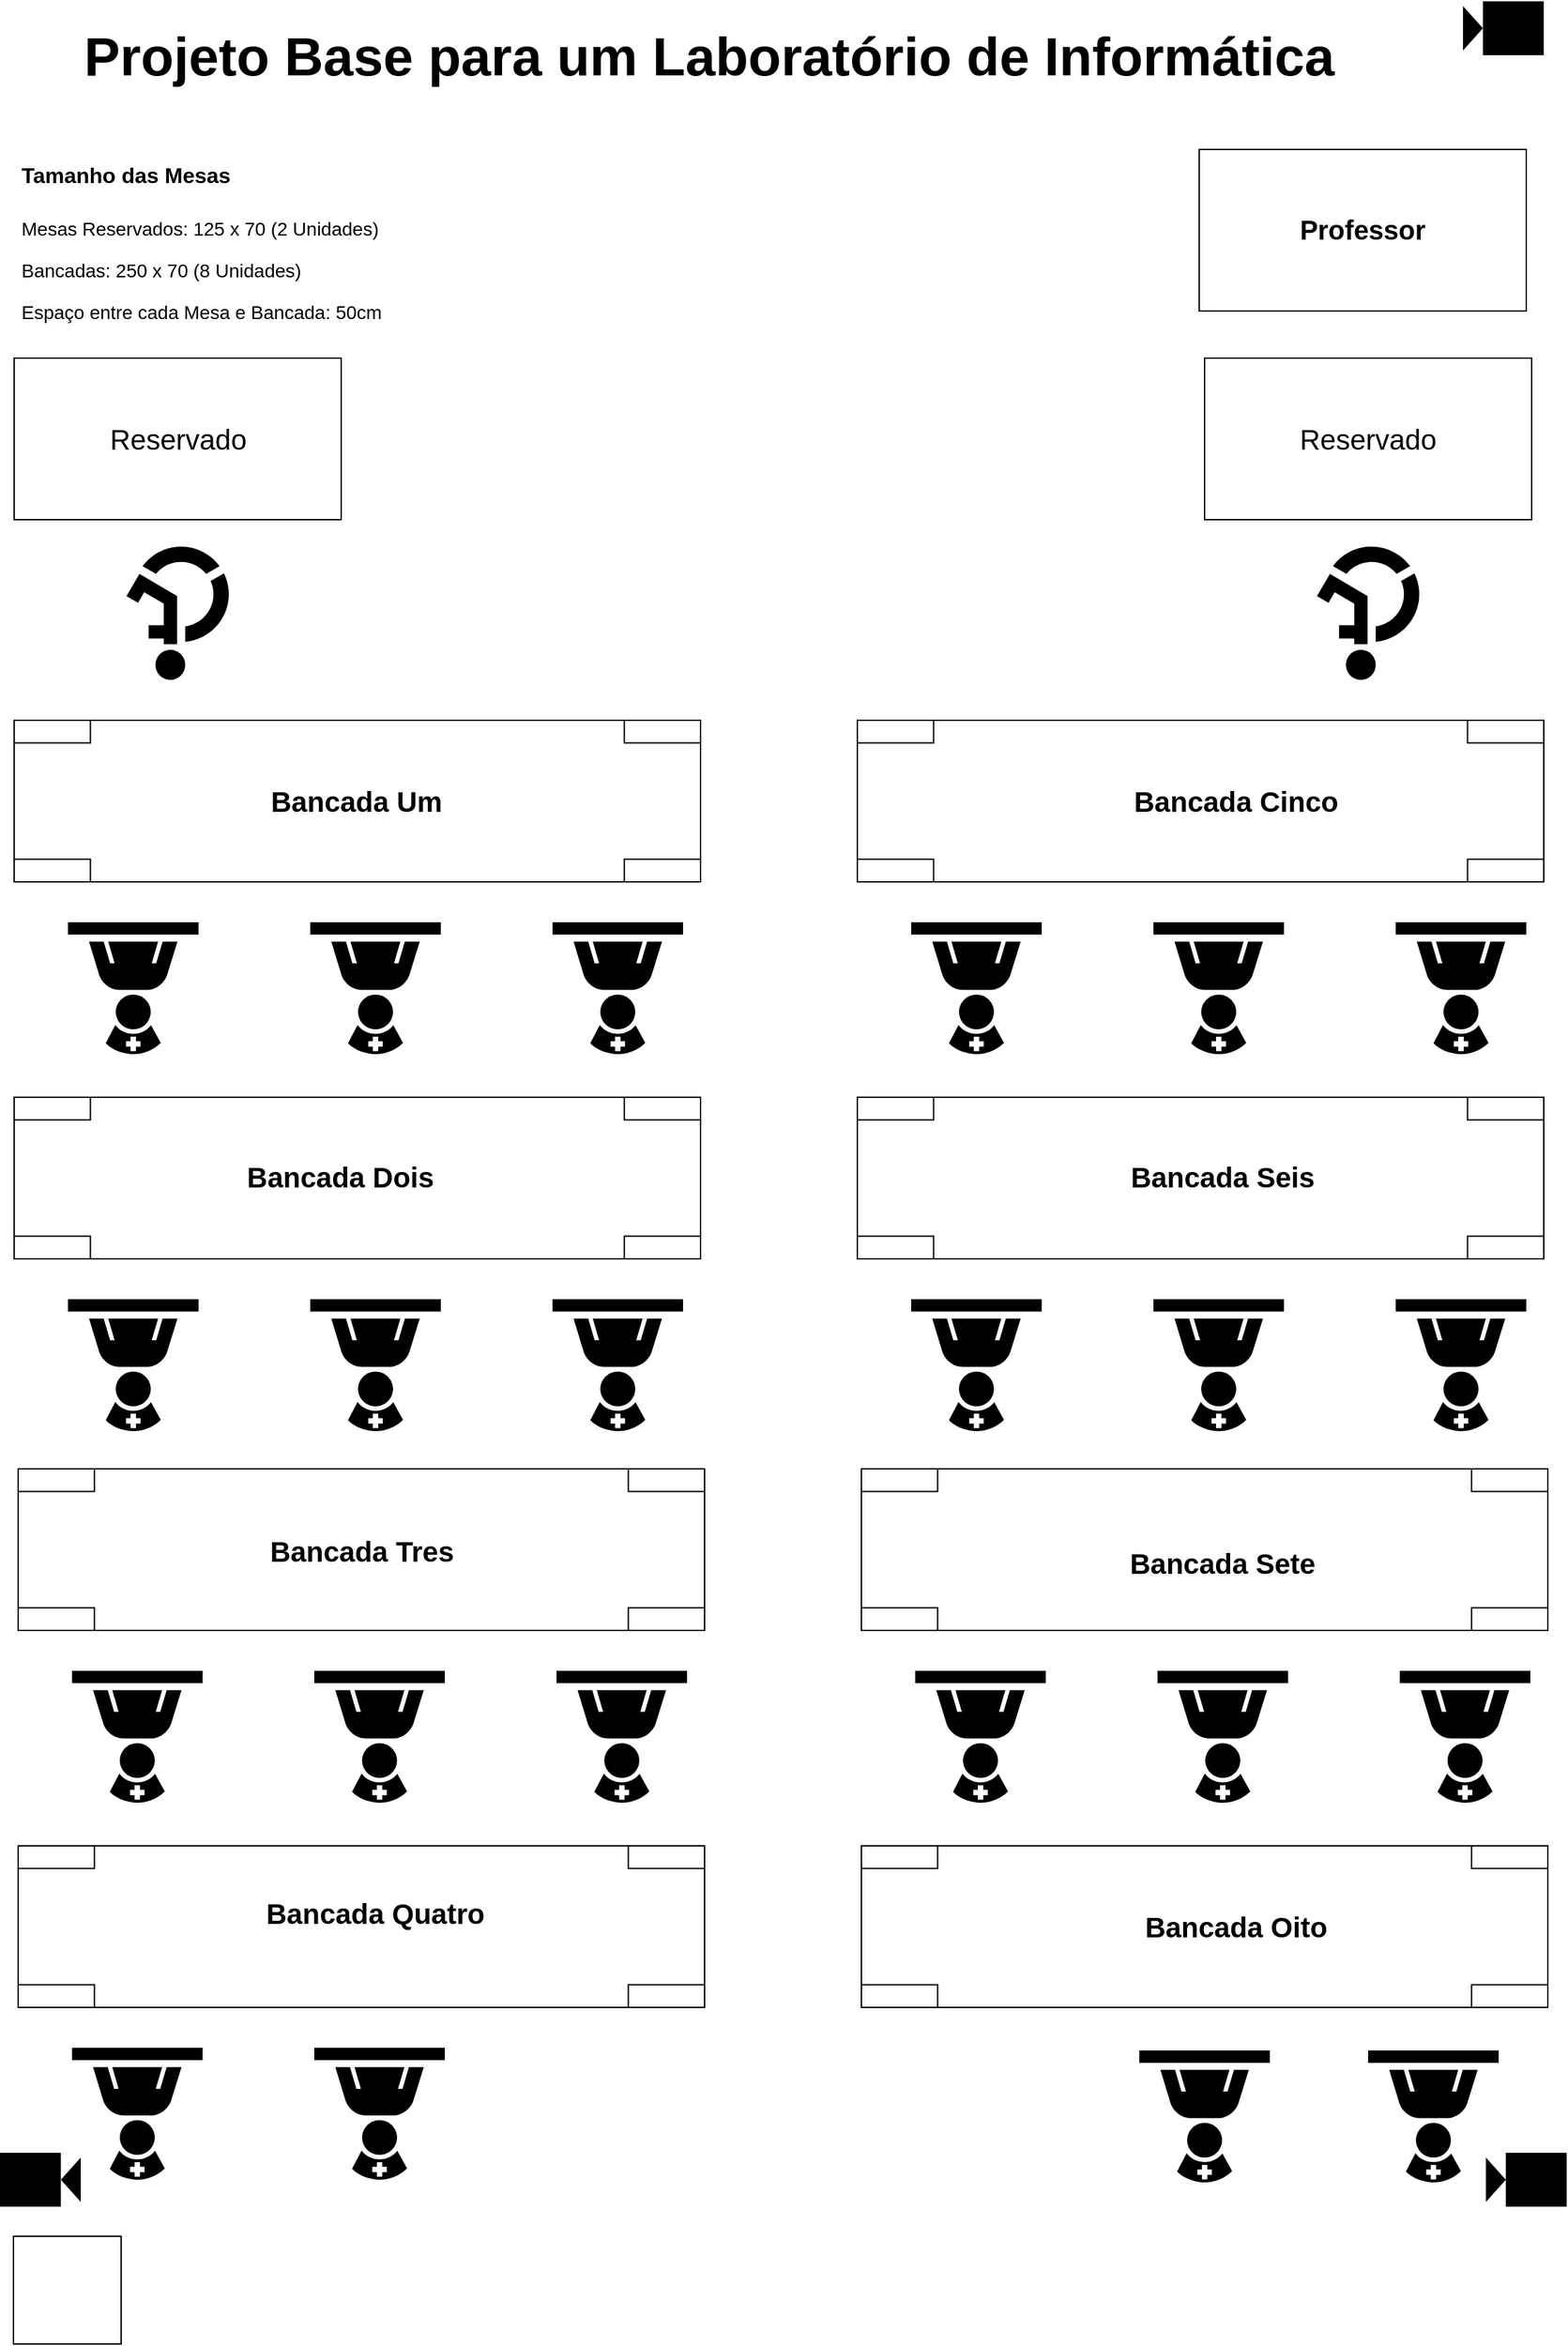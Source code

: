 <mxfile version="10.6.7" type="github"><diagram id="udjlimbfOabopy2TSCOa" name="PÃÂÃÂÃÂÃÂÃÂÃÂÃÂÃÂÃÂÃÂÃÂÃÂÃÂÃÂÃÂÃÂ¡gina-1"><mxGraphModel dx="994" dy="484" grid="1" gridSize="10" guides="1" tooltips="1" connect="1" arrows="1" fold="1" page="1" pageScale="1" pageWidth="1169" pageHeight="1654" math="0" shadow="0"><root><mxCell id="0"/><mxCell id="1" parent="0"/><mxCell id="ilOBKNRKxe1J690RVNvP-1" value="" style="verticalLabelPosition=bottom;html=1;verticalAlign=top;align=center;shape=mxgraph.floorplan.table;" parent="1" vertex="1"><mxGeometry x="13.5" y="1380" width="510" height="120" as="geometry"/></mxCell><mxCell id="ilOBKNRKxe1J690RVNvP-3" value="" style="shape=mxgraph.signs.healthcare.care_staff_area;html=1;pointerEvents=1;fillColor=#000000;strokeColor=none;verticalLabelPosition=bottom;verticalAlign=top;align=center;direction=west;" parent="1" vertex="1"><mxGeometry x="53.5" y="1530" width="97" height="98" as="geometry"/></mxCell><mxCell id="ilOBKNRKxe1J690RVNvP-4" value="" style="shape=mxgraph.signs.healthcare.care_staff_area;html=1;pointerEvents=1;fillColor=#000000;strokeColor=none;verticalLabelPosition=bottom;verticalAlign=top;align=center;direction=west;" parent="1" vertex="1"><mxGeometry x="233.5" y="1530" width="97" height="98" as="geometry"/></mxCell><mxCell id="ilOBKNRKxe1J690RVNvP-33" value="" style="verticalLabelPosition=bottom;html=1;verticalAlign=top;align=center;shape=mxgraph.floorplan.table;" parent="1" vertex="1"><mxGeometry x="640" y="1380" width="510" height="120" as="geometry"/></mxCell><mxCell id="ilOBKNRKxe1J690RVNvP-35" value="" style="shape=mxgraph.signs.healthcare.care_staff_area;html=1;pointerEvents=1;fillColor=#000000;strokeColor=none;verticalLabelPosition=bottom;verticalAlign=top;align=center;direction=west;" parent="1" vertex="1"><mxGeometry x="846.5" y="1532" width="97" height="98" as="geometry"/></mxCell><mxCell id="ilOBKNRKxe1J690RVNvP-36" value="" style="shape=mxgraph.signs.healthcare.care_staff_area;html=1;pointerEvents=1;fillColor=#000000;strokeColor=none;verticalLabelPosition=bottom;verticalAlign=top;align=center;direction=west;" parent="1" vertex="1"><mxGeometry x="1016.5" y="1532" width="97" height="98" as="geometry"/></mxCell><mxCell id="ilOBKNRKxe1J690RVNvP-37" value="" style="verticalLabelPosition=bottom;html=1;verticalAlign=top;align=center;shape=mxgraph.floorplan.table;" parent="1" vertex="1"><mxGeometry x="13.5" y="1100" width="510" height="120" as="geometry"/></mxCell><mxCell id="ilOBKNRKxe1J690RVNvP-38" value="" style="shape=mxgraph.signs.healthcare.care_staff_area;html=1;pointerEvents=1;fillColor=#000000;strokeColor=none;verticalLabelPosition=bottom;verticalAlign=top;align=center;direction=west;" parent="1" vertex="1"><mxGeometry x="53.5" y="1250" width="97" height="98" as="geometry"/></mxCell><mxCell id="ilOBKNRKxe1J690RVNvP-39" value="" style="shape=mxgraph.signs.healthcare.care_staff_area;html=1;pointerEvents=1;fillColor=#000000;strokeColor=none;verticalLabelPosition=bottom;verticalAlign=top;align=center;direction=west;" parent="1" vertex="1"><mxGeometry x="233.5" y="1250" width="97" height="98" as="geometry"/></mxCell><mxCell id="ilOBKNRKxe1J690RVNvP-40" value="" style="shape=mxgraph.signs.healthcare.care_staff_area;html=1;pointerEvents=1;fillColor=#000000;strokeColor=none;verticalLabelPosition=bottom;verticalAlign=top;align=center;direction=west;" parent="1" vertex="1"><mxGeometry x="413.5" y="1250" width="97" height="98" as="geometry"/></mxCell><mxCell id="ilOBKNRKxe1J690RVNvP-41" value="" style="verticalLabelPosition=bottom;html=1;verticalAlign=top;align=center;shape=mxgraph.floorplan.table;" parent="1" vertex="1"><mxGeometry x="640" y="1100" width="510" height="120" as="geometry"/></mxCell><mxCell id="ilOBKNRKxe1J690RVNvP-42" value="" style="shape=mxgraph.signs.healthcare.care_staff_area;html=1;pointerEvents=1;fillColor=#000000;strokeColor=none;verticalLabelPosition=bottom;verticalAlign=top;align=center;direction=west;" parent="1" vertex="1"><mxGeometry x="680" y="1250" width="97" height="98" as="geometry"/></mxCell><mxCell id="ilOBKNRKxe1J690RVNvP-43" value="" style="shape=mxgraph.signs.healthcare.care_staff_area;html=1;pointerEvents=1;fillColor=#000000;strokeColor=none;verticalLabelPosition=bottom;verticalAlign=top;align=center;direction=west;" parent="1" vertex="1"><mxGeometry x="860" y="1250" width="97" height="98" as="geometry"/></mxCell><mxCell id="ilOBKNRKxe1J690RVNvP-44" value="" style="shape=mxgraph.signs.healthcare.care_staff_area;html=1;pointerEvents=1;fillColor=#000000;strokeColor=none;verticalLabelPosition=bottom;verticalAlign=top;align=center;direction=west;" parent="1" vertex="1"><mxGeometry x="1040" y="1250" width="97" height="98" as="geometry"/></mxCell><mxCell id="ilOBKNRKxe1J690RVNvP-45" value="" style="verticalLabelPosition=bottom;html=1;verticalAlign=top;align=center;shape=mxgraph.floorplan.table;" parent="1" vertex="1"><mxGeometry x="10.5" y="824" width="510" height="120" as="geometry"/></mxCell><mxCell id="ilOBKNRKxe1J690RVNvP-46" value="" style="shape=mxgraph.signs.healthcare.care_staff_area;html=1;pointerEvents=1;fillColor=#000000;strokeColor=none;verticalLabelPosition=bottom;verticalAlign=top;align=center;direction=west;" parent="1" vertex="1"><mxGeometry x="50.5" y="974" width="97" height="98" as="geometry"/></mxCell><mxCell id="ilOBKNRKxe1J690RVNvP-47" value="" style="shape=mxgraph.signs.healthcare.care_staff_area;html=1;pointerEvents=1;fillColor=#000000;strokeColor=none;verticalLabelPosition=bottom;verticalAlign=top;align=center;direction=west;" parent="1" vertex="1"><mxGeometry x="230.5" y="974" width="97" height="98" as="geometry"/></mxCell><mxCell id="ilOBKNRKxe1J690RVNvP-48" value="" style="shape=mxgraph.signs.healthcare.care_staff_area;html=1;pointerEvents=1;fillColor=#000000;strokeColor=none;verticalLabelPosition=bottom;verticalAlign=top;align=center;direction=west;" parent="1" vertex="1"><mxGeometry x="410.5" y="974" width="97" height="98" as="geometry"/></mxCell><mxCell id="ilOBKNRKxe1J690RVNvP-49" value="" style="verticalLabelPosition=bottom;html=1;verticalAlign=top;align=center;shape=mxgraph.floorplan.table;" parent="1" vertex="1"><mxGeometry x="637" y="824" width="510" height="120" as="geometry"/></mxCell><mxCell id="ilOBKNRKxe1J690RVNvP-50" value="" style="shape=mxgraph.signs.healthcare.care_staff_area;html=1;pointerEvents=1;fillColor=#000000;strokeColor=none;verticalLabelPosition=bottom;verticalAlign=top;align=center;direction=west;" parent="1" vertex="1"><mxGeometry x="677" y="974" width="97" height="98" as="geometry"/></mxCell><mxCell id="ilOBKNRKxe1J690RVNvP-51" value="" style="shape=mxgraph.signs.healthcare.care_staff_area;html=1;pointerEvents=1;fillColor=#000000;strokeColor=none;verticalLabelPosition=bottom;verticalAlign=top;align=center;direction=west;" parent="1" vertex="1"><mxGeometry x="857" y="974" width="97" height="98" as="geometry"/></mxCell><mxCell id="ilOBKNRKxe1J690RVNvP-52" value="" style="shape=mxgraph.signs.healthcare.care_staff_area;html=1;pointerEvents=1;fillColor=#000000;strokeColor=none;verticalLabelPosition=bottom;verticalAlign=top;align=center;direction=west;" parent="1" vertex="1"><mxGeometry x="1037" y="974" width="97" height="98" as="geometry"/></mxCell><mxCell id="ilOBKNRKxe1J690RVNvP-53" value="" style="verticalLabelPosition=bottom;html=1;verticalAlign=top;align=center;shape=mxgraph.floorplan.table;" parent="1" vertex="1"><mxGeometry x="10.5" y="544" width="510" height="120" as="geometry"/></mxCell><mxCell id="ilOBKNRKxe1J690RVNvP-54" value="" style="shape=mxgraph.signs.healthcare.care_staff_area;html=1;pointerEvents=1;fillColor=#000000;strokeColor=none;verticalLabelPosition=bottom;verticalAlign=top;align=center;direction=west;" parent="1" vertex="1"><mxGeometry x="50.5" y="694" width="97" height="98" as="geometry"/></mxCell><mxCell id="ilOBKNRKxe1J690RVNvP-55" value="" style="shape=mxgraph.signs.healthcare.care_staff_area;html=1;pointerEvents=1;fillColor=#000000;strokeColor=none;verticalLabelPosition=bottom;verticalAlign=top;align=center;direction=west;" parent="1" vertex="1"><mxGeometry x="230.5" y="694" width="97" height="98" as="geometry"/></mxCell><mxCell id="ilOBKNRKxe1J690RVNvP-56" value="" style="shape=mxgraph.signs.healthcare.care_staff_area;html=1;pointerEvents=1;fillColor=#000000;strokeColor=none;verticalLabelPosition=bottom;verticalAlign=top;align=center;direction=west;" parent="1" vertex="1"><mxGeometry x="410.5" y="694" width="97" height="98" as="geometry"/></mxCell><mxCell id="ilOBKNRKxe1J690RVNvP-57" value="" style="verticalLabelPosition=bottom;html=1;verticalAlign=top;align=center;shape=mxgraph.floorplan.table;" parent="1" vertex="1"><mxGeometry x="637" y="544" width="510" height="120" as="geometry"/></mxCell><mxCell id="ilOBKNRKxe1J690RVNvP-58" value="" style="shape=mxgraph.signs.healthcare.care_staff_area;html=1;pointerEvents=1;fillColor=#000000;strokeColor=none;verticalLabelPosition=bottom;verticalAlign=top;align=center;direction=west;" parent="1" vertex="1"><mxGeometry x="677" y="694" width="97" height="98" as="geometry"/></mxCell><mxCell id="ilOBKNRKxe1J690RVNvP-59" value="" style="shape=mxgraph.signs.healthcare.care_staff_area;html=1;pointerEvents=1;fillColor=#000000;strokeColor=none;verticalLabelPosition=bottom;verticalAlign=top;align=center;direction=west;" parent="1" vertex="1"><mxGeometry x="857" y="694" width="97" height="98" as="geometry"/></mxCell><mxCell id="ilOBKNRKxe1J690RVNvP-60" value="" style="shape=mxgraph.signs.healthcare.care_staff_area;html=1;pointerEvents=1;fillColor=#000000;strokeColor=none;verticalLabelPosition=bottom;verticalAlign=top;align=center;direction=west;" parent="1" vertex="1"><mxGeometry x="1037" y="694" width="97" height="98" as="geometry"/></mxCell><mxCell id="ilOBKNRKxe1J690RVNvP-61" value="&lt;font style=&quot;font-size: 21px&quot;&gt;Reservado&lt;/font&gt;" style="text;html=1;strokeColor=#000000;fillColor=#ffffff;align=center;verticalAlign=middle;whiteSpace=wrap;rounded=0;fontFamily=Helvetica;fontSize=12;fontColor=#000000;" parent="1" vertex="1"><mxGeometry x="10.5" y="275" width="243" height="120" as="geometry"/></mxCell><mxCell id="ilOBKNRKxe1J690RVNvP-62" value="" style="shape=mxgraph.signs.healthcare.wheelchair_accessible_3;html=1;pointerEvents=1;fillColor=#000000;strokeColor=none;verticalLabelPosition=bottom;verticalAlign=top;align=center;direction=west;" parent="1" vertex="1"><mxGeometry x="94" y="415" width="76" height="99" as="geometry"/></mxCell><mxCell id="ilOBKNRKxe1J690RVNvP-63" value="&lt;font style=&quot;font-size: 21px;&quot;&gt;Reservado&lt;/font&gt;" style="text;html=1;strokeColor=#000000;fillColor=#ffffff;align=center;verticalAlign=middle;whiteSpace=wrap;rounded=0;fontFamily=Helvetica;fontSize=21;fontColor=#000000;" parent="1" vertex="1"><mxGeometry x="895" y="275" width="243" height="120" as="geometry"/></mxCell><mxCell id="ilOBKNRKxe1J690RVNvP-64" value="" style="shape=mxgraph.signs.healthcare.wheelchair_accessible_3;html=1;pointerEvents=1;fillColor=#000000;strokeColor=none;verticalLabelPosition=bottom;verticalAlign=top;align=center;direction=west;" parent="1" vertex="1"><mxGeometry x="978.5" y="415" width="76" height="99" as="geometry"/></mxCell><mxCell id="ilOBKNRKxe1J690RVNvP-65" value="&lt;font style=&quot;font-size: 20px&quot;&gt;&lt;b&gt;Professor&lt;/b&gt;&lt;/font&gt;" style="text;html=1;strokeColor=#000000;fillColor=#ffffff;align=center;verticalAlign=middle;whiteSpace=wrap;rounded=0;fontFamily=Helvetica;fontSize=18;fontColor=#000000;" parent="1" vertex="1"><mxGeometry x="891" y="120" width="243" height="120" as="geometry"/></mxCell><mxCell id="ilOBKNRKxe1J690RVNvP-67" value="" style="shape=mxgraph.signs.tech.video_camera;html=1;pointerEvents=1;fillColor=#000000;strokeColor=none;verticalLabelPosition=bottom;verticalAlign=top;align=center;direction=east;" parent="1" vertex="1"><mxGeometry y="1608" width="60" height="40" as="geometry"/></mxCell><mxCell id="ilOBKNRKxe1J690RVNvP-68" value="" style="shape=mxgraph.signs.tech.video_camera;html=1;pointerEvents=1;fillColor=#000000;strokeColor=none;verticalLabelPosition=bottom;verticalAlign=top;align=center;direction=west;" parent="1" vertex="1"><mxGeometry x="1104" y="1608" width="60" height="40" as="geometry"/></mxCell><mxCell id="ilOBKNRKxe1J690RVNvP-69" value="" style="shape=mxgraph.signs.tech.video_camera;html=1;pointerEvents=1;fillColor=#000000;strokeColor=none;verticalLabelPosition=bottom;verticalAlign=top;align=center;direction=west;" parent="1" vertex="1"><mxGeometry x="1087" y="10" width="60" height="40" as="geometry"/></mxCell><mxCell id="ilOBKNRKxe1J690RVNvP-70" value="Bancada Um" style="text;html=1;strokeColor=none;fillColor=none;align=center;verticalAlign=middle;whiteSpace=wrap;rounded=0;fontSize=21;fontStyle=1" parent="1" vertex="1"><mxGeometry x="190" y="594" width="150" height="20" as="geometry"/></mxCell><mxCell id="ilOBKNRKxe1J690RVNvP-71" value="Bancada Cinco" style="text;html=1;strokeColor=none;fillColor=none;align=center;verticalAlign=middle;whiteSpace=wrap;rounded=0;fontSize=21;fontStyle=1" parent="1" vertex="1"><mxGeometry x="840" y="594" width="157" height="20" as="geometry"/></mxCell><mxCell id="ilOBKNRKxe1J690RVNvP-72" value="Bancada Dois" style="text;html=1;strokeColor=none;fillColor=none;align=center;verticalAlign=middle;whiteSpace=wrap;rounded=0;fontSize=21;fontStyle=1" parent="1" vertex="1"><mxGeometry x="177.5" y="873" width="150" height="20" as="geometry"/></mxCell><mxCell id="ilOBKNRKxe1J690RVNvP-73" value="Bancada Tres" style="text;html=1;strokeColor=none;fillColor=none;align=center;verticalAlign=middle;whiteSpace=wrap;rounded=0;fontSize=21;fontStyle=1" parent="1" vertex="1"><mxGeometry x="193.5" y="1151" width="150" height="20" as="geometry"/></mxCell><mxCell id="ilOBKNRKxe1J690RVNvP-74" value="Bancada Quatro" style="text;html=1;strokeColor=none;fillColor=none;align=center;verticalAlign=middle;whiteSpace=wrap;rounded=0;fontSize=21;fontStyle=1" parent="1" vertex="1"><mxGeometry x="186" y="1420" width="186" height="20" as="geometry"/></mxCell><mxCell id="ilOBKNRKxe1J690RVNvP-75" value="Bancada Seis" style="text;html=1;strokeColor=none;fillColor=none;align=center;verticalAlign=middle;whiteSpace=wrap;rounded=0;fontSize=21;fontStyle=1" parent="1" vertex="1"><mxGeometry x="830" y="873" width="157" height="20" as="geometry"/></mxCell><mxCell id="ilOBKNRKxe1J690RVNvP-76" value="Bancada Oito" style="text;html=1;strokeColor=none;fillColor=none;align=center;verticalAlign=middle;whiteSpace=wrap;rounded=0;fontSize=21;fontStyle=1" parent="1" vertex="1"><mxGeometry x="840" y="1430" width="157" height="20" as="geometry"/></mxCell><mxCell id="ilOBKNRKxe1J690RVNvP-77" value="Bancada Sete" style="text;html=1;strokeColor=none;fillColor=none;align=center;verticalAlign=middle;whiteSpace=wrap;rounded=0;fontSize=21;fontStyle=1" parent="1" vertex="1"><mxGeometry x="830" y="1160" width="157" height="20" as="geometry"/></mxCell><mxCell id="ilOBKNRKxe1J690RVNvP-81" value="Projeto Base para um Laboratório de Informática" style="text;html=1;strokeColor=none;fillColor=none;align=center;verticalAlign=middle;whiteSpace=wrap;rounded=0;fontSize=40;fontStyle=1" parent="1" vertex="1"><mxGeometry x="14" y="20" width="1026" height="60" as="geometry"/></mxCell><mxCell id="ilOBKNRKxe1J690RVNvP-83" value="&lt;h1&gt;&lt;font style=&quot;font-size: 16px&quot;&gt;&lt;font style=&quot;vertical-align: inherit&quot;&gt;&lt;font style=&quot;vertical-align: inherit&quot;&gt;Tamanho das Mesas&lt;/font&gt;&lt;/font&gt;&lt;/font&gt;&lt;/h1&gt;&lt;p style=&quot;font-size: 14px&quot;&gt;&lt;font style=&quot;vertical-align: inherit&quot;&gt;&lt;font style=&quot;vertical-align: inherit&quot;&gt;Mesas Reservados: 125 x 70 (2 Unidades)&lt;/font&gt;&lt;/font&gt;&lt;/p&gt;&lt;p style=&quot;font-size: 14px&quot;&gt;&lt;font style=&quot;vertical-align: inherit&quot;&gt;&lt;font style=&quot;vertical-align: inherit&quot;&gt;Bancadas: 250 x 70 (8 Unidades)&lt;/font&gt;&lt;/font&gt;&lt;/p&gt;&lt;p style=&quot;font-size: 14px&quot;&gt;&lt;font style=&quot;vertical-align: inherit&quot;&gt;&lt;font style=&quot;vertical-align: inherit&quot;&gt;Espaço entre cada Mesa e Bancada: 50cm&lt;/font&gt;&lt;/font&gt;&lt;/p&gt;" style="text;html=1;strokeColor=none;fillColor=none;spacing=5;spacingTop=-20;whiteSpace=wrap;overflow=hidden;rounded=0;fontSize=14;" parent="1" vertex="1"><mxGeometry x="11" y="110" width="450" height="150" as="geometry"/></mxCell><mxCell id="WYkB_8LewpEckvNJeZgT-1" value="" style="whiteSpace=wrap;html=1;aspect=fixed;" vertex="1" parent="1"><mxGeometry x="10" y="1670" width="80" height="80" as="geometry"/></mxCell></root></mxGraphModel></diagram><diagram id="wI9-sFLXkOlULo_Q0KdE" name="PÃÂÃÂÃÂÃÂ¡gina-2"><mxGraphModel dx="1988" dy="930" grid="1" gridSize="10" guides="1" tooltips="1" connect="1" arrows="1" fold="1" page="1" pageScale="1" pageWidth="1169" pageHeight="1654" math="0" shadow="0"><root><mxCell id="G7H7h9uNFRuuu9ii5Vhl-0"/><mxCell id="G7H7h9uNFRuuu9ii5Vhl-1" parent="G7H7h9uNFRuuu9ii5Vhl-0"/><mxCell id="xdRGfm9nKNkrQ4d_Di_T-55" value="" style="verticalLabelPosition=bottom;html=1;verticalAlign=top;align=center;shape=mxgraph.floorplan.table;direction=south;strokeWidth=3;" parent="G7H7h9uNFRuuu9ii5Vhl-1" vertex="1"><mxGeometry x="11" y="320" width="200" height="1330" as="geometry"/></mxCell><mxCell id="xdRGfm9nKNkrQ4d_Di_T-61" value="" style="verticalLabelPosition=bottom;html=1;verticalAlign=top;align=center;shape=mxgraph.floorplan.table;direction=south;strokeWidth=3;" parent="G7H7h9uNFRuuu9ii5Vhl-1" vertex="1"><mxGeometry x="960" y="15" width="200" height="1635" as="geometry"/></mxCell><mxCell id="xdRGfm9nKNkrQ4d_Di_T-53" value="" style="verticalLabelPosition=bottom;html=1;verticalAlign=top;align=center;shape=mxgraph.floorplan.table;direction=west;strokeWidth=3;" parent="G7H7h9uNFRuuu9ii5Vhl-1" vertex="1"><mxGeometry x="211.5" y="1450" width="750" height="200" as="geometry"/></mxCell><mxCell id="xdRGfm9nKNkrQ4d_Di_T-35" value="" style="shape=mxgraph.signs.tech.video_camera;html=1;pointerEvents=1;fillColor=#000000;strokeColor=none;verticalLabelPosition=bottom;verticalAlign=top;align=center;direction=east;" parent="G7H7h9uNFRuuu9ii5Vhl-1" vertex="1"><mxGeometry x="14" y="1568" width="60" height="40" as="geometry"/></mxCell><mxCell id="xdRGfm9nKNkrQ4d_Di_T-36" value="" style="shape=mxgraph.signs.tech.video_camera;html=1;pointerEvents=1;fillColor=#000000;strokeColor=none;verticalLabelPosition=bottom;verticalAlign=top;align=center;direction=west;" parent="G7H7h9uNFRuuu9ii5Vhl-1" vertex="1"><mxGeometry x="1086" y="1568" width="60" height="40" as="geometry"/></mxCell><mxCell id="xdRGfm9nKNkrQ4d_Di_T-37" value="" style="shape=mxgraph.signs.tech.video_camera;html=1;pointerEvents=1;fillColor=#000000;strokeColor=none;verticalLabelPosition=bottom;verticalAlign=top;align=center;direction=west;" parent="G7H7h9uNFRuuu9ii5Vhl-1" vertex="1"><mxGeometry x="1070" y="30" width="60" height="40" as="geometry"/></mxCell><mxCell id="xdRGfm9nKNkrQ4d_Di_T-46" value="Projeto Base para um Laboratório de Informática" style="text;html=1;strokeColor=none;fillColor=none;align=center;verticalAlign=middle;whiteSpace=wrap;rounded=0;fontSize=40;fontStyle=1" parent="G7H7h9uNFRuuu9ii5Vhl-1" vertex="1"><mxGeometry x="282.5" y="274" width="570" height="60" as="geometry"/></mxCell><mxCell id="xdRGfm9nKNkrQ4d_Di_T-47" value="&lt;h1&gt;&lt;font style=&quot;font-size: 16px&quot;&gt;&lt;font style=&quot;vertical-align: inherit&quot;&gt;&lt;font style=&quot;vertical-align: inherit&quot;&gt;Tamanho das Mesas&lt;/font&gt;&lt;/font&gt;&lt;/font&gt;&lt;/h1&gt;&lt;p style=&quot;font-size: 14px&quot;&gt;&lt;font style=&quot;vertical-align: inherit&quot;&gt;&lt;font style=&quot;vertical-align: inherit&quot;&gt;Mesa Lado Direito: 75cm x 70cm x 5,25cm (Altura X Largura X Comprimento)&lt;/font&gt;&lt;/font&gt;&lt;/p&gt;&lt;p style=&quot;font-size: 14px&quot;&gt;&lt;font style=&quot;vertical-align: inherit&quot;&gt;&lt;font style=&quot;vertical-align: inherit&quot;&gt;Mesa do Lado Esquerdo: 75cm x 70cm x 4,70cm (Altura X Largura X Comprimento)&lt;/font&gt;&lt;/font&gt;&lt;/p&gt;&lt;p style=&quot;font-size: 14px&quot;&gt;&lt;font style=&quot;vertical-align: inherit&quot;&gt;&lt;font style=&quot;vertical-align: inherit&quot;&gt;Mesa do Centro: 75cm X 70cm x 3,30cm&lt;/font&gt;&lt;/font&gt;&lt;/p&gt;" style="text;html=1;strokeColor=none;fillColor=none;spacing=5;spacingTop=-20;whiteSpace=wrap;overflow=hidden;rounded=0;fontSize=14;" parent="G7H7h9uNFRuuu9ii5Vhl-1" vertex="1"><mxGeometry x="300" y="380" width="550" height="150" as="geometry"/></mxCell><mxCell id="xdRGfm9nKNkrQ4d_Di_T-56" value="" style="verticalLabelPosition=bottom;html=1;verticalAlign=top;align=center;shape=mxgraph.floorplan.doorLeft;aspect=fixed;strokeWidth=3;" parent="G7H7h9uNFRuuu9ii5Vhl-1" vertex="1"><mxGeometry x="14" y="15" width="278" height="295" as="geometry"/></mxCell><mxCell id="xdRGfm9nKNkrQ4d_Di_T-57" value="&lt;font style=&quot;font-size: 25px&quot;&gt;Porta de Enttrada&lt;/font&gt;" style="text;html=1;strokeColor=none;fillColor=none;align=center;verticalAlign=middle;whiteSpace=wrap;rounded=0;fontStyle=1" parent="G7H7h9uNFRuuu9ii5Vhl-1" vertex="1"><mxGeometry x="60" y="110" width="93" height="20" as="geometry"/></mxCell><mxCell id="xdRGfm9nKNkrQ4d_Di_T-62" value="" style="shape=mxgraph.signs.tech.video_camera;html=1;pointerEvents=1;fillColor=#000000;strokeColor=none;verticalLabelPosition=bottom;verticalAlign=top;align=center;direction=west;" parent="G7H7h9uNFRuuu9ii5Vhl-1" vertex="1"><mxGeometry x="1070" y="40" width="60" height="40" as="geometry"/></mxCell><mxCell id="y1p4kV5ODP_0hMFUmpHW-13" value="" style="shape=mxgraph.signs.healthcare.care_staff_area;html=1;pointerEvents=1;fillColor=#000000;strokeColor=none;verticalLabelPosition=bottom;verticalAlign=top;align=center;direction=east;" parent="G7H7h9uNFRuuu9ii5Vhl-1" vertex="1"><mxGeometry x="289" y="1291.5" width="140" height="140" as="geometry"/></mxCell><mxCell id="y1p4kV5ODP_0hMFUmpHW-14" value="" style="shape=mxgraph.signs.healthcare.care_staff_area;html=1;pointerEvents=1;fillColor=#000000;strokeColor=none;verticalLabelPosition=bottom;verticalAlign=top;align=center;direction=east;" parent="G7H7h9uNFRuuu9ii5Vhl-1" vertex="1"><mxGeometry x="443.5" y="1291.5" width="140" height="140" as="geometry"/></mxCell><mxCell id="y1p4kV5ODP_0hMFUmpHW-16" value="" style="shape=mxgraph.signs.healthcare.care_staff_area;html=1;pointerEvents=1;fillColor=#000000;strokeColor=none;verticalLabelPosition=bottom;verticalAlign=top;align=center;direction=east;" parent="G7H7h9uNFRuuu9ii5Vhl-1" vertex="1"><mxGeometry x="628.5" y="1291.5" width="140" height="140" as="geometry"/></mxCell><mxCell id="y1p4kV5ODP_0hMFUmpHW-17" value="" style="shape=mxgraph.signs.healthcare.care_staff_area;html=1;pointerEvents=1;fillColor=#000000;strokeColor=none;verticalLabelPosition=bottom;verticalAlign=top;align=center;direction=east;" parent="G7H7h9uNFRuuu9ii5Vhl-1" vertex="1"><mxGeometry x="792" y="1291.5" width="140" height="140" as="geometry"/></mxCell><mxCell id="y1p4kV5ODP_0hMFUmpHW-32" value="Suwith" style="verticalLabelPosition=bottom;aspect=fixed;html=1;verticalAlign=top;strokeColor=none;align=center;outlineConnect=0;shape=mxgraph.citrix.datacenter;fontStyle=1" parent="G7H7h9uNFRuuu9ii5Vhl-1" vertex="1"><mxGeometry x="725" y="12" width="127.5" height="135" as="geometry"/></mxCell><mxCell id="y1p4kV5ODP_0hMFUmpHW-33" value="Internet" style="verticalLabelPosition=bottom;aspect=fixed;html=1;verticalAlign=top;strokeColor=none;align=center;outlineConnect=0;shape=mxgraph.citrix.cloud;fontStyle=1" parent="G7H7h9uNFRuuu9ii5Vhl-1" vertex="1"><mxGeometry x="560" y="30" width="143" height="93" as="geometry"/></mxCell><mxCell id="mVX35ZBvJrj3-WFgaOJr-1" style="edgeStyle=orthogonalEdgeStyle;rounded=0;orthogonalLoop=1;jettySize=auto;html=1;exitX=0.67;exitY=0.5;exitDx=0;exitDy=0;exitPerimeter=0;entryX=0.607;entryY=0.414;entryDx=0;entryDy=0;entryPerimeter=0;" parent="G7H7h9uNFRuuu9ii5Vhl-1" source="y1p4kV5ODP_0hMFUmpHW-16" target="y1p4kV5ODP_0hMFUmpHW-16" edge="1"><mxGeometry relative="1" as="geometry"/></mxCell><mxCell id="mVX35ZBvJrj3-WFgaOJr-3" value="" style="shape=mxgraph.signs.healthcare.care_staff_area;html=1;pointerEvents=1;fillColor=#000000;strokeColor=none;verticalLabelPosition=bottom;verticalAlign=top;align=center;direction=north;" parent="G7H7h9uNFRuuu9ii5Vhl-1" vertex="1"><mxGeometry x="802" y="1130" width="140" height="140" as="geometry"/></mxCell><mxCell id="mVX35ZBvJrj3-WFgaOJr-4" value="" style="shape=mxgraph.signs.healthcare.care_staff_area;html=1;pointerEvents=1;fillColor=#000000;strokeColor=none;verticalLabelPosition=bottom;verticalAlign=top;align=center;direction=north;" parent="G7H7h9uNFRuuu9ii5Vhl-1" vertex="1"><mxGeometry x="802" y="970" width="140" height="140" as="geometry"/></mxCell><mxCell id="mVX35ZBvJrj3-WFgaOJr-5" value="" style="shape=mxgraph.signs.healthcare.care_staff_area;html=1;pointerEvents=1;fillColor=#000000;strokeColor=none;verticalLabelPosition=bottom;verticalAlign=top;align=center;direction=north;" parent="G7H7h9uNFRuuu9ii5Vhl-1" vertex="1"><mxGeometry x="802" y="810" width="140" height="140" as="geometry"/></mxCell><mxCell id="mVX35ZBvJrj3-WFgaOJr-6" value="" style="shape=mxgraph.signs.healthcare.care_staff_area;html=1;pointerEvents=1;fillColor=#000000;strokeColor=none;verticalLabelPosition=bottom;verticalAlign=top;align=center;direction=north;" parent="G7H7h9uNFRuuu9ii5Vhl-1" vertex="1"><mxGeometry x="802" y="650" width="140" height="140" as="geometry"/></mxCell><mxCell id="mVX35ZBvJrj3-WFgaOJr-7" value="" style="shape=mxgraph.signs.healthcare.care_staff_area;html=1;pointerEvents=1;fillColor=#000000;strokeColor=none;verticalLabelPosition=bottom;verticalAlign=top;align=center;direction=north;" parent="G7H7h9uNFRuuu9ii5Vhl-1" vertex="1"><mxGeometry x="804.5" y="494" width="140" height="140" as="geometry"/></mxCell><mxCell id="mVX35ZBvJrj3-WFgaOJr-8" value="" style="shape=mxgraph.signs.healthcare.care_staff_area;html=1;pointerEvents=1;fillColor=#000000;strokeColor=none;verticalLabelPosition=bottom;verticalAlign=top;align=center;direction=north;" parent="G7H7h9uNFRuuu9ii5Vhl-1" vertex="1"><mxGeometry x="804.5" y="334" width="140" height="140" as="geometry"/></mxCell><mxCell id="mVX35ZBvJrj3-WFgaOJr-9" value="" style="shape=mxgraph.signs.healthcare.care_staff_area;html=1;pointerEvents=1;fillColor=#000000;strokeColor=none;verticalLabelPosition=bottom;verticalAlign=top;align=center;direction=south;" parent="G7H7h9uNFRuuu9ii5Vhl-1" vertex="1"><mxGeometry x="229" y="1151.5" width="140" height="140" as="geometry"/></mxCell><mxCell id="mVX35ZBvJrj3-WFgaOJr-10" value="" style="shape=mxgraph.signs.healthcare.care_staff_area;html=1;pointerEvents=1;fillColor=#000000;strokeColor=none;verticalLabelPosition=bottom;verticalAlign=top;align=center;direction=south;" parent="G7H7h9uNFRuuu9ii5Vhl-1" vertex="1"><mxGeometry x="229" y="990" width="140" height="140" as="geometry"/></mxCell><mxCell id="mVX35ZBvJrj3-WFgaOJr-11" value="" style="shape=mxgraph.signs.healthcare.care_staff_area;html=1;pointerEvents=1;fillColor=#000000;strokeColor=none;verticalLabelPosition=bottom;verticalAlign=top;align=center;direction=south;" parent="G7H7h9uNFRuuu9ii5Vhl-1" vertex="1"><mxGeometry x="239" y="832.5" width="140" height="140" as="geometry"/></mxCell><mxCell id="mVX35ZBvJrj3-WFgaOJr-12" value="" style="shape=mxgraph.signs.healthcare.care_staff_area;html=1;pointerEvents=1;fillColor=#000000;strokeColor=none;verticalLabelPosition=bottom;verticalAlign=top;align=center;direction=south;" parent="G7H7h9uNFRuuu9ii5Vhl-1" vertex="1"><mxGeometry x="239" y="650" width="140" height="140" as="geometry"/></mxCell><mxCell id="7KZ488Q-YADLv3inRTpE-0" value="" style="shape=mxgraph.signs.healthcare.care_staff_area;html=1;pointerEvents=1;fillColor=#000000;strokeColor=none;verticalLabelPosition=bottom;verticalAlign=top;align=center;direction=south;" parent="G7H7h9uNFRuuu9ii5Vhl-1" vertex="1"><mxGeometry x="239" y="494" width="140" height="140" as="geometry"/></mxCell></root></mxGraphModel></diagram><diagram id="c8B5WTlirX8Bmyk8qqIx" name="PÃÂ¡gina-3"><mxGraphModel dx="1988" dy="930" grid="1" gridSize="10" guides="1" tooltips="1" connect="1" arrows="1" fold="1" page="1" pageScale="1" pageWidth="1654" pageHeight="1169" math="0" shadow="0"><root><mxCell id="TfLH_AihOaxN0kA6mO4n-0"/><mxCell id="TfLH_AihOaxN0kA6mO4n-1" parent="TfLH_AihOaxN0kA6mO4n-0"/><mxCell id="TfLH_AihOaxN0kA6mO4n-2" value="&lt;b&gt;&lt;font style=&quot;font-size: 18px&quot;&gt;Porta&lt;/font&gt;&lt;/b&gt;" style="verticalLabelPosition=bottom;html=1;verticalAlign=top;align=center;shape=mxgraph.floorplan.stairsRest;direction=north;" parent="TfLH_AihOaxN0kA6mO4n-1" vertex="1"><mxGeometry x="1355" y="40" width="280" height="470" as="geometry"/></mxCell><mxCell id="TfLH_AihOaxN0kA6mO4n-3" value="&lt;b&gt;&lt;font style=&quot;font-size: 18px&quot;&gt;Hack com Swith&lt;br&gt;&amp;nbsp;de 24 portas&lt;/font&gt;&lt;/b&gt;" style="verticalLabelPosition=middle;html=1;verticalAlign=middle;align=right;shape=mxgraph.floorplan.elevator;horizontal=1;labelPosition=left;" parent="TfLH_AihOaxN0kA6mO4n-1" vertex="1"><mxGeometry x="1180" y="20" width="135" height="150" as="geometry"/></mxCell><mxCell id="TfLH_AihOaxN0kA6mO4n-6" value="" style="verticalLabelPosition=bottom;html=1;verticalAlign=top;align=center;shape=mxgraph.floorplan.wallU;fillColor=#000000;" parent="TfLH_AihOaxN0kA6mO4n-1" vertex="1"><mxGeometry x="50" y="370" width="1260" height="140" as="geometry"/></mxCell><mxCell id="TfLH_AihOaxN0kA6mO4n-7" value="" style="verticalLabelPosition=bottom;html=1;verticalAlign=top;align=center;shape=mxgraph.floorplan.wall;fillColor=#000000;direction=south;" parent="TfLH_AihOaxN0kA6mO4n-1" vertex="1"><mxGeometry x="442.5" y="370" width="10" height="130" as="geometry"/></mxCell><mxCell id="TfLH_AihOaxN0kA6mO4n-8" value="" style="verticalLabelPosition=bottom;html=1;verticalAlign=top;align=center;shape=mxgraph.floorplan.wall;fillColor=#000000;direction=south;" parent="TfLH_AihOaxN0kA6mO4n-1" vertex="1"><mxGeometry x="890" y="370" width="10" height="130" as="geometry"/></mxCell><mxCell id="TfLH_AihOaxN0kA6mO4n-9" value="&lt;font style=&quot;font-size: 18px&quot;&gt;&lt;b&gt;4,20m&lt;/b&gt;&lt;/font&gt;" style="shape=dimension;direction=west;whiteSpace=wrap;html=1;align=center;points=[];verticalAlign=top;spacingTop=-8;labelBackgroundColor=#ffffff" parent="TfLH_AihOaxN0kA6mO4n-1" vertex="1"><mxGeometry x="50" y="520" width="1260" height="40" as="geometry"/></mxCell><mxCell id="TfLH_AihOaxN0kA6mO4n-10" value="1,40m" style="shape=dimension;whiteSpace=wrap;html=1;align=center;points=[];verticalAlign=bottom;spacingBottom=-5;labelBackgroundColor=#ffffff" parent="TfLH_AihOaxN0kA6mO4n-1" vertex="1"><mxGeometry x="87.5" y="460" width="340" height="40" as="geometry"/></mxCell><mxCell id="TfLH_AihOaxN0kA6mO4n-11" value="1,40m" style="shape=dimension;whiteSpace=wrap;html=1;align=center;points=[];verticalAlign=bottom;spacingBottom=-5;labelBackgroundColor=#ffffff" parent="TfLH_AihOaxN0kA6mO4n-1" vertex="1"><mxGeometry x="940" y="460" width="340" height="40" as="geometry"/></mxCell><mxCell id="TfLH_AihOaxN0kA6mO4n-12" value="1,40m" style="shape=dimension;whiteSpace=wrap;html=1;align=center;points=[];verticalAlign=bottom;spacingBottom=-5;labelBackgroundColor=#ffffff" parent="TfLH_AihOaxN0kA6mO4n-1" vertex="1"><mxGeometry x="495" y="460" width="340" height="40" as="geometry"/></mxCell><mxCell id="TfLH_AihOaxN0kA6mO4n-13" value="75cm" style="shape=dimension;direction=south;whiteSpace=wrap;html=1;align=left;points=[];verticalAlign=middle;labelBackgroundColor=#ffffff" parent="TfLH_AihOaxN0kA6mO4n-1" vertex="1"><mxGeometry x="10" y="370" width="40" height="130" as="geometry"/></mxCell><mxCell id="TfLH_AihOaxN0kA6mO4n-15" value="&lt;h1&gt;Tamanho: Bancada&lt;/h1&gt;&lt;p&gt;&lt;font style=&quot;font-size: 14px&quot;&gt;Tamanho: 4,20m&lt;/font&gt;&lt;/p&gt;&lt;p&gt;&lt;font size=&quot;3&quot;&gt;Altura: 75cm&lt;/font&gt;&lt;/p&gt;&lt;p&gt;&lt;font size=&quot;3&quot;&gt;Largura: 70cm&lt;/font&gt;&lt;/p&gt;" style="text;html=1;strokeColor=none;fillColor=none;spacing=5;spacingTop=-20;whiteSpace=wrap;overflow=hidden;rounded=0;" parent="TfLH_AihOaxN0kA6mO4n-1" vertex="1"><mxGeometry x="45" y="20" width="321" height="140" as="geometry"/></mxCell><mxCell id="TfLH_AihOaxN0kA6mO4n-26" value="" style="edgeStyle=orthogonalEdgeStyle;rounded=0;orthogonalLoop=1;jettySize=auto;html=1;" parent="TfLH_AihOaxN0kA6mO4n-1" source="TfLH_AihOaxN0kA6mO4n-16" target="TfLH_AihOaxN0kA6mO4n-25" edge="1"><mxGeometry relative="1" as="geometry"/></mxCell><mxCell id="TfLH_AihOaxN0kA6mO4n-16" value="Energia" style="verticalLabelPosition=bottom;verticalAlign=top;html=1;strokeWidth=2;shape=mxgraph.flowchart.or;" parent="TfLH_AihOaxN0kA6mO4n-1" vertex="1"><mxGeometry x="92.5" y="190" width="55" height="61" as="geometry"/></mxCell><mxCell id="TfLH_AihOaxN0kA6mO4n-28" value="" style="edgeStyle=orthogonalEdgeStyle;rounded=0;orthogonalLoop=1;jettySize=auto;html=1;" parent="TfLH_AihOaxN0kA6mO4n-1" source="TfLH_AihOaxN0kA6mO4n-25" target="TfLH_AihOaxN0kA6mO4n-27" edge="1"><mxGeometry relative="1" as="geometry"/></mxCell><mxCell id="TfLH_AihOaxN0kA6mO4n-25" value="Energia" style="verticalLabelPosition=bottom;verticalAlign=top;html=1;strokeWidth=2;shape=mxgraph.flowchart.or;" parent="TfLH_AihOaxN0kA6mO4n-1" vertex="1"><mxGeometry x="372.5" y="190" width="55" height="61" as="geometry"/></mxCell><mxCell id="TfLH_AihOaxN0kA6mO4n-31" value="" style="edgeStyle=orthogonalEdgeStyle;rounded=0;orthogonalLoop=1;jettySize=auto;html=1;" parent="TfLH_AihOaxN0kA6mO4n-1" source="TfLH_AihOaxN0kA6mO4n-27" target="TfLH_AihOaxN0kA6mO4n-30" edge="1"><mxGeometry relative="1" as="geometry"/></mxCell><mxCell id="TfLH_AihOaxN0kA6mO4n-27" value="Energia" style="verticalLabelPosition=bottom;verticalAlign=top;html=1;strokeWidth=2;shape=mxgraph.flowchart.or;" parent="TfLH_AihOaxN0kA6mO4n-1" vertex="1"><mxGeometry x="620" y="190" width="55" height="61" as="geometry"/></mxCell><mxCell id="TfLH_AihOaxN0kA6mO4n-33" value="" style="edgeStyle=orthogonalEdgeStyle;rounded=0;orthogonalLoop=1;jettySize=auto;html=1;" parent="TfLH_AihOaxN0kA6mO4n-1" source="TfLH_AihOaxN0kA6mO4n-30" target="TfLH_AihOaxN0kA6mO4n-32" edge="1"><mxGeometry relative="1" as="geometry"/></mxCell><mxCell id="TfLH_AihOaxN0kA6mO4n-30" value="Energia" style="verticalLabelPosition=bottom;verticalAlign=top;html=1;strokeWidth=2;shape=mxgraph.flowchart.or;" parent="TfLH_AihOaxN0kA6mO4n-1" vertex="1"><mxGeometry x="845" y="190" width="55" height="61" as="geometry"/></mxCell><mxCell id="TfLH_AihOaxN0kA6mO4n-32" value="Energia" style="verticalLabelPosition=bottom;verticalAlign=top;html=1;strokeWidth=2;shape=mxgraph.flowchart.or;" parent="TfLH_AihOaxN0kA6mO4n-1" vertex="1"><mxGeometry x="1112.5" y="190" width="55" height="61" as="geometry"/></mxCell><mxCell id="TfLH_AihOaxN0kA6mO4n-36" value="" style="edgeStyle=orthogonalEdgeStyle;rounded=0;orthogonalLoop=1;jettySize=auto;html=1;" parent="TfLH_AihOaxN0kA6mO4n-1" source="TfLH_AihOaxN0kA6mO4n-34" target="TfLH_AihOaxN0kA6mO4n-35" edge="1"><mxGeometry relative="1" as="geometry"/></mxCell><mxCell id="TfLH_AihOaxN0kA6mO4n-34" value="&lt;font style=&quot;font-size: 14px&quot;&gt;Rede&lt;/font&gt;" style="verticalLabelPosition=bottom;verticalAlign=top;html=1;strokeWidth=2;shape=mxgraph.flowchart.sort;" parent="TfLH_AihOaxN0kA6mO4n-1" vertex="1"><mxGeometry x="92.5" y="290" width="60" height="60" as="geometry"/></mxCell><mxCell id="TfLH_AihOaxN0kA6mO4n-38" value="" style="edgeStyle=orthogonalEdgeStyle;rounded=0;orthogonalLoop=1;jettySize=auto;html=1;" parent="TfLH_AihOaxN0kA6mO4n-1" source="TfLH_AihOaxN0kA6mO4n-35" target="TfLH_AihOaxN0kA6mO4n-37" edge="1"><mxGeometry relative="1" as="geometry"/></mxCell><mxCell id="TfLH_AihOaxN0kA6mO4n-35" value="&lt;font style=&quot;font-size: 14px&quot;&gt;Rede&lt;/font&gt;" style="verticalLabelPosition=bottom;verticalAlign=top;html=1;strokeWidth=2;shape=mxgraph.flowchart.sort;" parent="TfLH_AihOaxN0kA6mO4n-1" vertex="1"><mxGeometry x="380" y="290" width="60" height="60" as="geometry"/></mxCell><mxCell id="TfLH_AihOaxN0kA6mO4n-40" value="" style="edgeStyle=orthogonalEdgeStyle;rounded=0;orthogonalLoop=1;jettySize=auto;html=1;" parent="TfLH_AihOaxN0kA6mO4n-1" source="TfLH_AihOaxN0kA6mO4n-37" target="TfLH_AihOaxN0kA6mO4n-39" edge="1"><mxGeometry relative="1" as="geometry"/></mxCell><mxCell id="TfLH_AihOaxN0kA6mO4n-37" value="&lt;font style=&quot;font-size: 14px&quot;&gt;Rede&lt;/font&gt;" style="verticalLabelPosition=bottom;verticalAlign=top;html=1;strokeWidth=2;shape=mxgraph.flowchart.sort;" parent="TfLH_AihOaxN0kA6mO4n-1" vertex="1"><mxGeometry x="617.5" y="290" width="60" height="60" as="geometry"/></mxCell><mxCell id="TfLH_AihOaxN0kA6mO4n-42" value="" style="edgeStyle=orthogonalEdgeStyle;rounded=0;orthogonalLoop=1;jettySize=auto;html=1;" parent="TfLH_AihOaxN0kA6mO4n-1" source="TfLH_AihOaxN0kA6mO4n-39" target="TfLH_AihOaxN0kA6mO4n-41" edge="1"><mxGeometry relative="1" as="geometry"/></mxCell><mxCell id="TfLH_AihOaxN0kA6mO4n-39" value="&lt;font style=&quot;font-size: 14px&quot;&gt;Rede&lt;/font&gt;" style="verticalLabelPosition=bottom;verticalAlign=top;html=1;strokeWidth=2;shape=mxgraph.flowchart.sort;" parent="TfLH_AihOaxN0kA6mO4n-1" vertex="1"><mxGeometry x="845" y="290" width="60" height="60" as="geometry"/></mxCell><mxCell id="TfLH_AihOaxN0kA6mO4n-41" value="&lt;font style=&quot;font-size: 14px&quot;&gt;Rede&lt;/font&gt;" style="verticalLabelPosition=bottom;verticalAlign=top;html=1;strokeWidth=2;shape=mxgraph.flowchart.sort;" parent="TfLH_AihOaxN0kA6mO4n-1" vertex="1"><mxGeometry x="1107.5" y="290" width="60" height="60" as="geometry"/></mxCell><mxCell id="TfLH_AihOaxN0kA6mO4n-45" value="" style="verticalLabelPosition=bottom;html=1;verticalAlign=top;align=center;shape=mxgraph.floorplan.wallU;fillColor=#000000;direction=east;" parent="TfLH_AihOaxN0kA6mO4n-1" vertex="1"><mxGeometry x="95" y="1549.5" width="1260" height="140" as="geometry"/></mxCell><mxCell id="TfLH_AihOaxN0kA6mO4n-46" value="" style="verticalLabelPosition=bottom;html=1;verticalAlign=top;align=center;shape=mxgraph.floorplan.wall;fillColor=#000000;direction=south;" parent="TfLH_AihOaxN0kA6mO4n-1" vertex="1"><mxGeometry x="487.5" y="1549.5" width="10" height="130" as="geometry"/></mxCell><mxCell id="TfLH_AihOaxN0kA6mO4n-47" value="" style="verticalLabelPosition=bottom;html=1;verticalAlign=top;align=center;shape=mxgraph.floorplan.wall;fillColor=#000000;direction=south;" parent="TfLH_AihOaxN0kA6mO4n-1" vertex="1"><mxGeometry x="935" y="1549.5" width="10" height="130" as="geometry"/></mxCell><mxCell id="TfLH_AihOaxN0kA6mO4n-48" value="&lt;font style=&quot;font-size: 18px&quot;&gt;&lt;b&gt;3,30m&lt;/b&gt;&lt;/font&gt;" style="shape=dimension;direction=west;whiteSpace=wrap;html=1;align=center;points=[];verticalAlign=top;spacingTop=-8;labelBackgroundColor=#ffffff" parent="TfLH_AihOaxN0kA6mO4n-1" vertex="1"><mxGeometry x="95" y="1699.5" width="1260" height="40" as="geometry"/></mxCell><mxCell id="TfLH_AihOaxN0kA6mO4n-49" value="1,40m" style="shape=dimension;whiteSpace=wrap;html=1;align=center;points=[];verticalAlign=bottom;spacingBottom=-5;labelBackgroundColor=#ffffff;direction=east;" parent="TfLH_AihOaxN0kA6mO4n-1" vertex="1"><mxGeometry x="132.5" y="1639.5" width="340" height="40" as="geometry"/></mxCell><mxCell id="TfLH_AihOaxN0kA6mO4n-50" value="1,40m" style="shape=dimension;whiteSpace=wrap;html=1;align=center;points=[];verticalAlign=bottom;spacingBottom=-5;labelBackgroundColor=#ffffff;direction=east;" parent="TfLH_AihOaxN0kA6mO4n-1" vertex="1"><mxGeometry x="985" y="1639.5" width="340" height="40" as="geometry"/></mxCell><mxCell id="TfLH_AihOaxN0kA6mO4n-51" value="1,40m" style="shape=dimension;whiteSpace=wrap;html=1;align=center;points=[];verticalAlign=bottom;spacingBottom=-5;labelBackgroundColor=#ffffff;direction=east;" parent="TfLH_AihOaxN0kA6mO4n-1" vertex="1"><mxGeometry x="540" y="1639.5" width="340" height="40" as="geometry"/></mxCell><mxCell id="TfLH_AihOaxN0kA6mO4n-52" value="" style="edgeStyle=orthogonalEdgeStyle;rounded=0;orthogonalLoop=1;jettySize=auto;html=1;" parent="TfLH_AihOaxN0kA6mO4n-1" source="TfLH_AihOaxN0kA6mO4n-53" target="TfLH_AihOaxN0kA6mO4n-55" edge="1"><mxGeometry relative="1" as="geometry"/></mxCell><mxCell id="TfLH_AihOaxN0kA6mO4n-53" value="Energia" style="verticalLabelPosition=bottom;verticalAlign=top;html=1;strokeWidth=2;shape=mxgraph.flowchart.or;direction=east;" parent="TfLH_AihOaxN0kA6mO4n-1" vertex="1"><mxGeometry x="155" y="1370.5" width="55" height="61" as="geometry"/></mxCell><mxCell id="TfLH_AihOaxN0kA6mO4n-54" value="" style="edgeStyle=orthogonalEdgeStyle;rounded=0;orthogonalLoop=1;jettySize=auto;html=1;" parent="TfLH_AihOaxN0kA6mO4n-1" source="TfLH_AihOaxN0kA6mO4n-55" target="TfLH_AihOaxN0kA6mO4n-57" edge="1"><mxGeometry relative="1" as="geometry"/></mxCell><mxCell id="TfLH_AihOaxN0kA6mO4n-55" value="Energia" style="verticalLabelPosition=bottom;verticalAlign=top;html=1;strokeWidth=2;shape=mxgraph.flowchart.or;direction=east;" parent="TfLH_AihOaxN0kA6mO4n-1" vertex="1"><mxGeometry x="490" y="1370.5" width="55" height="61" as="geometry"/></mxCell><mxCell id="TfLH_AihOaxN0kA6mO4n-73" value="" style="edgeStyle=orthogonalEdgeStyle;rounded=0;orthogonalLoop=1;jettySize=auto;html=1;" parent="TfLH_AihOaxN0kA6mO4n-1" source="TfLH_AihOaxN0kA6mO4n-57" target="TfLH_AihOaxN0kA6mO4n-72" edge="1"><mxGeometry relative="1" as="geometry"/></mxCell><mxCell id="TfLH_AihOaxN0kA6mO4n-77" value="" style="edgeStyle=orthogonalEdgeStyle;rounded=0;orthogonalLoop=1;jettySize=auto;html=1;" parent="TfLH_AihOaxN0kA6mO4n-1" source="TfLH_AihOaxN0kA6mO4n-57" target="TfLH_AihOaxN0kA6mO4n-76" edge="1"><mxGeometry relative="1" as="geometry"/></mxCell><mxCell id="TfLH_AihOaxN0kA6mO4n-57" value="Energia" style="verticalLabelPosition=bottom;verticalAlign=top;html=1;strokeWidth=2;shape=mxgraph.flowchart.or;direction=east;" parent="TfLH_AihOaxN0kA6mO4n-1" vertex="1"><mxGeometry x="670" y="1370.5" width="55" height="61" as="geometry"/></mxCell><mxCell id="TfLH_AihOaxN0kA6mO4n-76" value="Energia para o Prejetpr" style="verticalLabelPosition=top;verticalAlign=bottom;html=1;strokeWidth=2;shape=mxgraph.flowchart.or;horizontal=1;labelPosition=center;align=center;direction=east;" parent="TfLH_AihOaxN0kA6mO4n-1" vertex="1"><mxGeometry x="670" y="1229.5" width="55" height="61" as="geometry"/></mxCell><mxCell id="TfLH_AihOaxN0kA6mO4n-75" value="" style="edgeStyle=orthogonalEdgeStyle;rounded=0;orthogonalLoop=1;jettySize=auto;html=1;" parent="TfLH_AihOaxN0kA6mO4n-1" source="TfLH_AihOaxN0kA6mO4n-72" target="TfLH_AihOaxN0kA6mO4n-74" edge="1"><mxGeometry relative="1" as="geometry"/></mxCell><mxCell id="TfLH_AihOaxN0kA6mO4n-72" value="Energia" style="verticalLabelPosition=bottom;verticalAlign=top;html=1;strokeWidth=2;shape=mxgraph.flowchart.or;direction=east;" parent="TfLH_AihOaxN0kA6mO4n-1" vertex="1"><mxGeometry x="877.5" y="1370.5" width="55" height="61" as="geometry"/></mxCell><mxCell id="TfLH_AihOaxN0kA6mO4n-74" value="Energia" style="verticalLabelPosition=bottom;verticalAlign=top;html=1;strokeWidth=2;shape=mxgraph.flowchart.or;direction=east;" parent="TfLH_AihOaxN0kA6mO4n-1" vertex="1"><mxGeometry x="1187.5" y="1370.5" width="55" height="61" as="geometry"/></mxCell><mxCell id="TfLH_AihOaxN0kA6mO4n-61" value="" style="edgeStyle=orthogonalEdgeStyle;rounded=0;orthogonalLoop=1;jettySize=auto;html=1;" parent="TfLH_AihOaxN0kA6mO4n-1" source="TfLH_AihOaxN0kA6mO4n-62" target="TfLH_AihOaxN0kA6mO4n-64" edge="1"><mxGeometry relative="1" as="geometry"/></mxCell><mxCell id="TfLH_AihOaxN0kA6mO4n-62" value="&lt;font style=&quot;font-size: 14px&quot;&gt;Rede&lt;/font&gt;" style="verticalLabelPosition=bottom;verticalAlign=top;html=1;strokeWidth=2;shape=mxgraph.flowchart.sort;direction=east;" parent="TfLH_AihOaxN0kA6mO4n-1" vertex="1"><mxGeometry x="152.5" y="1460.5" width="60" height="60" as="geometry"/></mxCell><mxCell id="TfLH_AihOaxN0kA6mO4n-63" value="" style="edgeStyle=orthogonalEdgeStyle;rounded=0;orthogonalLoop=1;jettySize=auto;html=1;" parent="TfLH_AihOaxN0kA6mO4n-1" source="TfLH_AihOaxN0kA6mO4n-64" target="TfLH_AihOaxN0kA6mO4n-66" edge="1"><mxGeometry relative="1" as="geometry"/></mxCell><mxCell id="TfLH_AihOaxN0kA6mO4n-64" value="&lt;font style=&quot;font-size: 14px&quot;&gt;Rede&lt;/font&gt;" style="verticalLabelPosition=bottom;verticalAlign=top;html=1;strokeWidth=2;shape=mxgraph.flowchart.sort;direction=east;" parent="TfLH_AihOaxN0kA6mO4n-1" vertex="1"><mxGeometry x="495" y="1460.5" width="60" height="60" as="geometry"/></mxCell><mxCell id="TfLH_AihOaxN0kA6mO4n-65" value="" style="edgeStyle=orthogonalEdgeStyle;rounded=0;orthogonalLoop=1;jettySize=auto;html=1;" parent="TfLH_AihOaxN0kA6mO4n-1" source="TfLH_AihOaxN0kA6mO4n-66" target="TfLH_AihOaxN0kA6mO4n-68" edge="1"><mxGeometry relative="1" as="geometry"/></mxCell><mxCell id="TfLH_AihOaxN0kA6mO4n-66" value="&lt;font style=&quot;font-size: 14px&quot;&gt;Rede&lt;/font&gt;" style="verticalLabelPosition=bottom;verticalAlign=top;html=1;strokeWidth=2;shape=mxgraph.flowchart.sort;direction=east;" parent="TfLH_AihOaxN0kA6mO4n-1" vertex="1"><mxGeometry x="872.5" y="1460.5" width="60" height="60" as="geometry"/></mxCell><mxCell id="TfLH_AihOaxN0kA6mO4n-68" value="&lt;font style=&quot;font-size: 14px&quot;&gt;Rede&lt;/font&gt;" style="verticalLabelPosition=bottom;verticalAlign=top;html=1;strokeWidth=2;shape=mxgraph.flowchart.sort;direction=east;" parent="TfLH_AihOaxN0kA6mO4n-1" vertex="1"><mxGeometry x="1192.5" y="1460.5" width="60" height="60" as="geometry"/></mxCell><mxCell id="TfLH_AihOaxN0kA6mO4n-70" value="75cm" style="shape=dimension;direction=south;whiteSpace=wrap;html=1;align=left;points=[];verticalAlign=middle;labelBackgroundColor=#ffffff" parent="TfLH_AihOaxN0kA6mO4n-1" vertex="1"><mxGeometry x="45" y="1549.5" width="40" height="130" as="geometry"/></mxCell><mxCell id="TfLH_AihOaxN0kA6mO4n-71" value="&lt;h1&gt;Tamanho: Bancada&lt;/h1&gt;&lt;p&gt;&lt;font style=&quot;font-size: 14px&quot;&gt;Tamanho: 3,30m&lt;/font&gt;&lt;/p&gt;&lt;p&gt;&lt;font size=&quot;3&quot;&gt;Altura: 75cm&lt;/font&gt;&lt;/p&gt;&lt;p&gt;&lt;font size=&quot;3&quot;&gt;Largura: 70cm&lt;/font&gt;&lt;/p&gt;" style="text;html=1;strokeColor=none;fillColor=none;spacing=5;spacingTop=-20;whiteSpace=wrap;overflow=hidden;rounded=0;direction=east;" parent="TfLH_AihOaxN0kA6mO4n-1" vertex="1"><mxGeometry x="70" y="1189.786" width="321" height="140" as="geometry"/></mxCell><mxCell id="TfLH_AihOaxN0kA6mO4n-80" value="" style="verticalLabelPosition=bottom;html=1;verticalAlign=top;align=center;shape=mxgraph.floorplan.wallU;fillColor=#000000;direction=east;" parent="TfLH_AihOaxN0kA6mO4n-1" vertex="1"><mxGeometry x="100" y="2119" width="1530" height="140" as="geometry"/></mxCell><mxCell id="TfLH_AihOaxN0kA6mO4n-81" value="" style="verticalLabelPosition=bottom;html=1;verticalAlign=top;align=center;shape=mxgraph.floorplan.wall;fillColor=#000000;direction=south;" parent="TfLH_AihOaxN0kA6mO4n-1" vertex="1"><mxGeometry x="867.5" y="2129" width="10" height="130" as="geometry"/></mxCell><mxCell id="TfLH_AihOaxN0kA6mO4n-82" value="" style="verticalLabelPosition=bottom;html=1;verticalAlign=top;align=center;shape=mxgraph.floorplan.wall;fillColor=#000000;direction=south;" parent="TfLH_AihOaxN0kA6mO4n-1" vertex="1"><mxGeometry x="1232.5" y="2129" width="10" height="130" as="geometry"/></mxCell><mxCell id="TfLH_AihOaxN0kA6mO4n-83" value="&lt;font style=&quot;font-size: 18px&quot;&gt;&lt;b&gt;5,50m&lt;/b&gt;&lt;/font&gt;" style="shape=dimension;direction=west;whiteSpace=wrap;html=1;align=center;points=[];verticalAlign=top;spacingTop=-8;labelBackgroundColor=#ffffff" parent="TfLH_AihOaxN0kA6mO4n-1" vertex="1"><mxGeometry x="100" y="2269" width="1540" height="40" as="geometry"/></mxCell><mxCell id="TfLH_AihOaxN0kA6mO4n-84" value="1,10m" style="shape=dimension;whiteSpace=wrap;html=1;align=center;points=[];verticalAlign=bottom;spacingBottom=-5;labelBackgroundColor=#ffffff;direction=east;" parent="TfLH_AihOaxN0kA6mO4n-1" vertex="1"><mxGeometry x="137.5" y="2209" width="340" height="40" as="geometry"/></mxCell><mxCell id="TfLH_AihOaxN0kA6mO4n-85" value="1,10m" style="shape=dimension;whiteSpace=wrap;html=1;align=center;points=[];verticalAlign=bottom;spacingBottom=-5;labelBackgroundColor=#ffffff;direction=east;" parent="TfLH_AihOaxN0kA6mO4n-1" vertex="1"><mxGeometry x="1257.5" y="2209" width="340" height="40" as="geometry"/></mxCell><mxCell id="TfLH_AihOaxN0kA6mO4n-86" value="1,10m" style="shape=dimension;whiteSpace=wrap;html=1;align=center;points=[];verticalAlign=bottom;spacingBottom=-5;labelBackgroundColor=#ffffff;direction=east;" parent="TfLH_AihOaxN0kA6mO4n-1" vertex="1"><mxGeometry x="887.5" y="2209" width="340" height="40" as="geometry"/></mxCell><mxCell id="TfLH_AihOaxN0kA6mO4n-87" value="" style="edgeStyle=orthogonalEdgeStyle;rounded=0;orthogonalLoop=1;jettySize=auto;html=1;" parent="TfLH_AihOaxN0kA6mO4n-1" source="TfLH_AihOaxN0kA6mO4n-88" target="TfLH_AihOaxN0kA6mO4n-90" edge="1"><mxGeometry relative="1" as="geometry"/></mxCell><mxCell id="TfLH_AihOaxN0kA6mO4n-88" value="Energia" style="verticalLabelPosition=bottom;verticalAlign=top;html=1;strokeWidth=2;shape=mxgraph.flowchart.or;direction=east;" parent="TfLH_AihOaxN0kA6mO4n-1" vertex="1"><mxGeometry x="160" y="1940" width="55" height="61" as="geometry"/></mxCell><mxCell id="TfLH_AihOaxN0kA6mO4n-110" value="" style="edgeStyle=orthogonalEdgeStyle;rounded=0;orthogonalLoop=1;jettySize=auto;html=1;" parent="TfLH_AihOaxN0kA6mO4n-1" source="TfLH_AihOaxN0kA6mO4n-90" target="TfLH_AihOaxN0kA6mO4n-109" edge="1"><mxGeometry relative="1" as="geometry"/></mxCell><mxCell id="TfLH_AihOaxN0kA6mO4n-90" value="Energia" style="verticalLabelPosition=bottom;verticalAlign=top;html=1;strokeWidth=2;shape=mxgraph.flowchart.or;direction=east;" parent="TfLH_AihOaxN0kA6mO4n-1" vertex="1"><mxGeometry x="400" y="1940" width="55" height="61" as="geometry"/></mxCell><mxCell id="TfLH_AihOaxN0kA6mO4n-112" value="" style="edgeStyle=orthogonalEdgeStyle;rounded=0;orthogonalLoop=1;jettySize=auto;html=1;" parent="TfLH_AihOaxN0kA6mO4n-1" source="TfLH_AihOaxN0kA6mO4n-109" target="TfLH_AihOaxN0kA6mO4n-111" edge="1"><mxGeometry relative="1" as="geometry"/></mxCell><mxCell id="TfLH_AihOaxN0kA6mO4n-109" value="Energia" style="verticalLabelPosition=bottom;verticalAlign=top;html=1;strokeWidth=2;shape=mxgraph.flowchart.or;direction=east;" parent="TfLH_AihOaxN0kA6mO4n-1" vertex="1"><mxGeometry x="697.5" y="1940" width="55" height="61" as="geometry"/></mxCell><mxCell id="TfLH_AihOaxN0kA6mO4n-114" value="" style="edgeStyle=orthogonalEdgeStyle;rounded=0;orthogonalLoop=1;jettySize=auto;html=1;" parent="TfLH_AihOaxN0kA6mO4n-1" source="TfLH_AihOaxN0kA6mO4n-111" target="TfLH_AihOaxN0kA6mO4n-113" edge="1"><mxGeometry relative="1" as="geometry"/></mxCell><mxCell id="TfLH_AihOaxN0kA6mO4n-111" value="Energia" style="verticalLabelPosition=bottom;verticalAlign=top;html=1;strokeWidth=2;shape=mxgraph.flowchart.or;direction=east;" parent="TfLH_AihOaxN0kA6mO4n-1" vertex="1"><mxGeometry x="975" y="1940" width="55" height="61" as="geometry"/></mxCell><mxCell id="TfLH_AihOaxN0kA6mO4n-116" value="" style="edgeStyle=orthogonalEdgeStyle;rounded=0;orthogonalLoop=1;jettySize=auto;html=1;" parent="TfLH_AihOaxN0kA6mO4n-1" source="TfLH_AihOaxN0kA6mO4n-113" target="TfLH_AihOaxN0kA6mO4n-115" edge="1"><mxGeometry relative="1" as="geometry"/></mxCell><mxCell id="TfLH_AihOaxN0kA6mO4n-113" value="Energia" style="verticalLabelPosition=bottom;verticalAlign=top;html=1;strokeWidth=2;shape=mxgraph.flowchart.or;direction=east;" parent="TfLH_AihOaxN0kA6mO4n-1" vertex="1"><mxGeometry x="1255" y="1940" width="55" height="61" as="geometry"/></mxCell><mxCell id="TfLH_AihOaxN0kA6mO4n-115" value="Energia" style="verticalLabelPosition=bottom;verticalAlign=top;html=1;strokeWidth=2;shape=mxgraph.flowchart.or;direction=east;" parent="TfLH_AihOaxN0kA6mO4n-1" vertex="1"><mxGeometry x="1515" y="1940" width="55" height="61" as="geometry"/></mxCell><mxCell id="TfLH_AihOaxN0kA6mO4n-98" value="" style="edgeStyle=orthogonalEdgeStyle;rounded=0;orthogonalLoop=1;jettySize=auto;html=1;" parent="TfLH_AihOaxN0kA6mO4n-1" source="TfLH_AihOaxN0kA6mO4n-99" target="TfLH_AihOaxN0kA6mO4n-101" edge="1"><mxGeometry relative="1" as="geometry"/></mxCell><mxCell id="TfLH_AihOaxN0kA6mO4n-99" value="&lt;font style=&quot;font-size: 14px&quot;&gt;Rede&lt;/font&gt;" style="verticalLabelPosition=bottom;verticalAlign=top;html=1;strokeWidth=2;shape=mxgraph.flowchart.sort;direction=east;" parent="TfLH_AihOaxN0kA6mO4n-1" vertex="1"><mxGeometry x="157.5" y="2030" width="60" height="60" as="geometry"/></mxCell><mxCell id="TfLH_AihOaxN0kA6mO4n-100" value="" style="edgeStyle=orthogonalEdgeStyle;rounded=0;orthogonalLoop=1;jettySize=auto;html=1;" parent="TfLH_AihOaxN0kA6mO4n-1" source="TfLH_AihOaxN0kA6mO4n-101" target="TfLH_AihOaxN0kA6mO4n-103" edge="1"><mxGeometry relative="1" as="geometry"/></mxCell><mxCell id="TfLH_AihOaxN0kA6mO4n-101" value="&lt;font style=&quot;font-size: 14px&quot;&gt;Rede&lt;/font&gt;" style="verticalLabelPosition=bottom;verticalAlign=top;html=1;strokeWidth=2;shape=mxgraph.flowchart.sort;direction=east;" parent="TfLH_AihOaxN0kA6mO4n-1" vertex="1"><mxGeometry x="387.5" y="2030" width="60" height="60" as="geometry"/></mxCell><mxCell id="TfLH_AihOaxN0kA6mO4n-102" value="" style="edgeStyle=orthogonalEdgeStyle;rounded=0;orthogonalLoop=1;jettySize=auto;html=1;" parent="TfLH_AihOaxN0kA6mO4n-1" source="TfLH_AihOaxN0kA6mO4n-103" target="TfLH_AihOaxN0kA6mO4n-104" edge="1"><mxGeometry relative="1" as="geometry"/></mxCell><mxCell id="TfLH_AihOaxN0kA6mO4n-103" value="&lt;font style=&quot;font-size: 14px&quot;&gt;Rede&lt;/font&gt;" style="verticalLabelPosition=bottom;verticalAlign=top;html=1;strokeWidth=2;shape=mxgraph.flowchart.sort;direction=east;" parent="TfLH_AihOaxN0kA6mO4n-1" vertex="1"><mxGeometry x="695" y="2030" width="60" height="60" as="geometry"/></mxCell><mxCell id="TfLH_AihOaxN0kA6mO4n-118" value="" style="edgeStyle=orthogonalEdgeStyle;rounded=0;orthogonalLoop=1;jettySize=auto;html=1;" parent="TfLH_AihOaxN0kA6mO4n-1" source="TfLH_AihOaxN0kA6mO4n-104" target="TfLH_AihOaxN0kA6mO4n-117" edge="1"><mxGeometry relative="1" as="geometry"/></mxCell><mxCell id="TfLH_AihOaxN0kA6mO4n-104" value="&lt;font style=&quot;font-size: 14px&quot;&gt;Rede&lt;/font&gt;" style="verticalLabelPosition=bottom;verticalAlign=top;html=1;strokeWidth=2;shape=mxgraph.flowchart.sort;direction=east;" parent="TfLH_AihOaxN0kA6mO4n-1" vertex="1"><mxGeometry x="972.5" y="2030" width="60" height="60" as="geometry"/></mxCell><mxCell id="TfLH_AihOaxN0kA6mO4n-120" value="" style="edgeStyle=orthogonalEdgeStyle;rounded=0;orthogonalLoop=1;jettySize=auto;html=1;" parent="TfLH_AihOaxN0kA6mO4n-1" source="TfLH_AihOaxN0kA6mO4n-117" target="TfLH_AihOaxN0kA6mO4n-119" edge="1"><mxGeometry relative="1" as="geometry"/></mxCell><mxCell id="TfLH_AihOaxN0kA6mO4n-117" value="&lt;font style=&quot;font-size: 14px&quot;&gt;Rede&lt;/font&gt;" style="verticalLabelPosition=bottom;verticalAlign=top;html=1;strokeWidth=2;shape=mxgraph.flowchart.sort;direction=east;" parent="TfLH_AihOaxN0kA6mO4n-1" vertex="1"><mxGeometry x="1242.5" y="2030" width="60" height="60" as="geometry"/></mxCell><mxCell id="TfLH_AihOaxN0kA6mO4n-119" value="&lt;font style=&quot;font-size: 14px&quot;&gt;Rede&lt;/font&gt;" style="verticalLabelPosition=bottom;verticalAlign=top;html=1;strokeWidth=2;shape=mxgraph.flowchart.sort;direction=east;" parent="TfLH_AihOaxN0kA6mO4n-1" vertex="1"><mxGeometry x="1510" y="2030" width="60" height="60" as="geometry"/></mxCell><mxCell id="TfLH_AihOaxN0kA6mO4n-105" value="75cm" style="shape=dimension;direction=south;whiteSpace=wrap;html=1;align=left;points=[];verticalAlign=middle;labelBackgroundColor=#ffffff" parent="TfLH_AihOaxN0kA6mO4n-1" vertex="1"><mxGeometry x="50" y="2119" width="40" height="130" as="geometry"/></mxCell><mxCell id="TfLH_AihOaxN0kA6mO4n-106" value="&lt;h1&gt;Tamanho: Bancada&lt;/h1&gt;&lt;p&gt;&lt;font style=&quot;font-size: 14px&quot;&gt;Tamanho: 5,50m&lt;/font&gt;&lt;/p&gt;&lt;p&gt;&lt;font size=&quot;3&quot;&gt;Altura: 75cm&lt;/font&gt;&lt;/p&gt;&lt;p&gt;&lt;font size=&quot;3&quot;&gt;Largura: 70cm&lt;/font&gt;&lt;/p&gt;" style="text;html=1;strokeColor=none;fillColor=none;spacing=5;spacingTop=-20;whiteSpace=wrap;overflow=hidden;rounded=0;direction=east;" parent="TfLH_AihOaxN0kA6mO4n-1" vertex="1"><mxGeometry x="75" y="1759.286" width="321" height="140" as="geometry"/></mxCell><mxCell id="TfLH_AihOaxN0kA6mO4n-107" value="" style="verticalLabelPosition=bottom;html=1;verticalAlign=top;align=center;shape=mxgraph.floorplan.wall;fillColor=#000000;direction=south;" parent="TfLH_AihOaxN0kA6mO4n-1" vertex="1"><mxGeometry x="490" y="2124" width="10" height="130" as="geometry"/></mxCell><mxCell id="TfLH_AihOaxN0kA6mO4n-108" value="1,10m" style="shape=dimension;whiteSpace=wrap;html=1;align=center;points=[];verticalAlign=bottom;spacingBottom=-5;labelBackgroundColor=#ffffff;direction=east;" parent="TfLH_AihOaxN0kA6mO4n-1" vertex="1"><mxGeometry x="517.5" y="2209" width="340" height="40" as="geometry"/></mxCell><mxCell id="TfLH_AihOaxN0kA6mO4n-121" value="Ar Condicionado" style="strokeWidth=2;html=1;shape=mxgraph.lean_mapping.manufacturing_process_shared;spacingTop=-5;align=right;verticalAlign=middle;direction=south;fontStyle=1;fontSize=20;labelPosition=left;verticalLabelPosition=middle;" parent="TfLH_AihOaxN0kA6mO4n-1" vertex="1"><mxGeometry x="1470" y="650" width="173" height="330" as="geometry"/></mxCell></root></mxGraphModel></diagram><diagram id="jtznRp1ae4AopCxRow3H" name="PÃ¡gina-4"><mxGraphModel dx="1885" dy="1088" grid="1" gridSize="10" guides="1" tooltips="1" connect="1" arrows="1" fold="1" page="1" pageScale="1" pageWidth="1654" pageHeight="1169" math="0" shadow="0"><root><mxCell id="W59-8qXvbUiXRcotIzlp-0"/><mxCell id="W59-8qXvbUiXRcotIzlp-1" parent="W59-8qXvbUiXRcotIzlp-0"/><mxCell id="W59-8qXvbUiXRcotIzlp-33" value="" style="verticalLabelPosition=bottom;html=1;verticalAlign=top;align=center;shape=mxgraph.floorplan.table;direction=west;strokeWidth=3;" vertex="1" parent="W59-8qXvbUiXRcotIzlp-1"><mxGeometry x="10" y="10" width="1640" height="150" as="geometry"/></mxCell><mxCell id="W59-8qXvbUiXRcotIzlp-4" value="" style="verticalLabelPosition=bottom;html=1;verticalAlign=top;align=center;shape=mxgraph.floorplan.table;direction=west;strokeWidth=3;" vertex="1" parent="W59-8qXvbUiXRcotIzlp-1"><mxGeometry x="320" y="1017" width="1330" height="150" as="geometry"/></mxCell><mxCell id="W59-8qXvbUiXRcotIzlp-5" value="" style="shape=mxgraph.signs.tech.video_camera;html=1;pointerEvents=1;fillColor=#000000;strokeColor=none;verticalLabelPosition=bottom;verticalAlign=top;align=center;direction=east;" vertex="1" parent="W59-8qXvbUiXRcotIzlp-1"><mxGeometry x="35.5" y="45" width="60" height="40" as="geometry"/></mxCell><mxCell id="W59-8qXvbUiXRcotIzlp-6" value="" style="shape=mxgraph.signs.tech.video_camera;html=1;pointerEvents=1;fillColor=#000000;strokeColor=none;verticalLabelPosition=bottom;verticalAlign=top;align=center;direction=west;" vertex="1" parent="W59-8qXvbUiXRcotIzlp-1"><mxGeometry x="1575" y="65" width="60" height="40" as="geometry"/></mxCell><mxCell id="W59-8qXvbUiXRcotIzlp-7" value="" style="shape=mxgraph.signs.tech.video_camera;html=1;pointerEvents=1;fillColor=#000000;strokeColor=none;verticalLabelPosition=bottom;verticalAlign=top;align=center;direction=west;" vertex="1" parent="W59-8qXvbUiXRcotIzlp-1"><mxGeometry x="1575" y="1090" width="60" height="40" as="geometry"/></mxCell><mxCell id="W59-8qXvbUiXRcotIzlp-8" value="Projeto Base para um Laboratório de Informática" style="text;html=1;strokeColor=none;fillColor=none;align=center;verticalAlign=middle;whiteSpace=wrap;rounded=0;fontSize=40;fontStyle=1;direction=west;flipV=1;flipH=0;rotation=-90;" vertex="1" parent="W59-8qXvbUiXRcotIzlp-1"><mxGeometry x="-280" y="441.5" width="691" height="122" as="geometry"/></mxCell><mxCell id="W59-8qXvbUiXRcotIzlp-9" value="&lt;h1&gt;&lt;font style=&quot;font-size: 16px&quot;&gt;&lt;font style=&quot;vertical-align: inherit&quot;&gt;&lt;font style=&quot;vertical-align: inherit&quot;&gt;Tamanho das Mesas&lt;/font&gt;&lt;/font&gt;&lt;/font&gt;&lt;/h1&gt;&lt;p style=&quot;font-size: 14px&quot;&gt;&lt;font style=&quot;vertical-align: inherit&quot;&gt;&lt;font style=&quot;vertical-align: inherit&quot;&gt;Mesa Lado Direito: 75cm x 70cm x 5,25cm (Altura X Largura X Comprimento)&lt;/font&gt;&lt;/font&gt;&lt;/p&gt;&lt;p style=&quot;font-size: 14px&quot;&gt;&lt;font style=&quot;vertical-align: inherit&quot;&gt;&lt;font style=&quot;vertical-align: inherit&quot;&gt;Mesa do Lado Esquerdo: 75cm x 70cm x 4,70cm (Altura X Largura X Comprimento)&lt;/font&gt;&lt;/font&gt;&lt;/p&gt;&lt;p style=&quot;font-size: 14px&quot;&gt;&lt;font style=&quot;vertical-align: inherit&quot;&gt;&lt;font style=&quot;vertical-align: inherit&quot;&gt;Mesa do Centro: 75cm X 70cm x 4,70cm&lt;/font&gt;&lt;/font&gt;&lt;/p&gt;" style="text;html=1;strokeColor=none;fillColor=none;spacing=5;spacingTop=-20;whiteSpace=wrap;overflow=hidden;rounded=0;fontSize=14;direction=east;rotation=-90;" vertex="1" parent="W59-8qXvbUiXRcotIzlp-1"><mxGeometry x="-130" y="415" width="640" height="150" as="geometry"/></mxCell><mxCell id="W59-8qXvbUiXRcotIzlp-10" value="" style="verticalLabelPosition=bottom;html=1;verticalAlign=top;align=center;shape=mxgraph.floorplan.doorLeft;aspect=fixed;strokeWidth=3;" vertex="1" parent="W59-8qXvbUiXRcotIzlp-1"><mxGeometry x="14" y="855" width="278" height="295" as="geometry"/></mxCell><mxCell id="W59-8qXvbUiXRcotIzlp-11" value="&lt;font style=&quot;font-size: 25px&quot;&gt;Porta de Enttrada&lt;/font&gt;" style="text;html=1;strokeColor=none;fillColor=none;align=center;verticalAlign=middle;whiteSpace=wrap;rounded=0;fontStyle=1" vertex="1" parent="W59-8qXvbUiXRcotIzlp-1"><mxGeometry x="60" y="950" width="93" height="20" as="geometry"/></mxCell><mxCell id="W59-8qXvbUiXRcotIzlp-21" value="" style="shape=mxgraph.signs.healthcare.care_staff_area;html=1;pointerEvents=1;fillColor=#000000;strokeColor=none;verticalLabelPosition=bottom;verticalAlign=top;align=center;direction=east;" vertex="1" parent="W59-8qXvbUiXRcotIzlp-1"><mxGeometry x="365" y="874.5" width="140" height="140" as="geometry"/></mxCell><mxCell id="W59-8qXvbUiXRcotIzlp-22" value="" style="shape=mxgraph.signs.healthcare.care_staff_area;html=1;pointerEvents=1;fillColor=#000000;strokeColor=none;verticalLabelPosition=bottom;verticalAlign=top;align=center;direction=east;" vertex="1" parent="W59-8qXvbUiXRcotIzlp-1"><mxGeometry x="655" y="877" width="140" height="140" as="geometry"/></mxCell><mxCell id="W59-8qXvbUiXRcotIzlp-23" value="" style="shape=mxgraph.signs.healthcare.care_staff_area;html=1;pointerEvents=1;fillColor=#000000;strokeColor=none;verticalLabelPosition=bottom;verticalAlign=top;align=center;direction=east;" vertex="1" parent="W59-8qXvbUiXRcotIzlp-1"><mxGeometry x="935" y="874.5" width="140" height="140" as="geometry"/></mxCell><mxCell id="W59-8qXvbUiXRcotIzlp-24" value="" style="shape=mxgraph.signs.healthcare.care_staff_area;html=1;pointerEvents=1;fillColor=#000000;strokeColor=none;verticalLabelPosition=bottom;verticalAlign=top;align=center;direction=east;" vertex="1" parent="W59-8qXvbUiXRcotIzlp-1"><mxGeometry x="1245" y="873.5" width="140" height="140" as="geometry"/></mxCell><mxCell id="W59-8qXvbUiXRcotIzlp-25" value="" style="shape=mxgraph.signs.healthcare.care_staff_area;html=1;pointerEvents=1;fillColor=#000000;strokeColor=none;verticalLabelPosition=bottom;verticalAlign=top;align=center;direction=east;" vertex="1" parent="W59-8qXvbUiXRcotIzlp-1"><mxGeometry x="1495" y="874.5" width="140" height="140" as="geometry"/></mxCell><mxCell id="W59-8qXvbUiXRcotIzlp-36" value="" style="verticalLabelPosition=bottom;html=1;verticalAlign=top;align=center;shape=mxgraph.floorplan.table;direction=west;strokeWidth=3;" vertex="1" parent="W59-8qXvbUiXRcotIzlp-1"><mxGeometry x="320" y="490" width="1330" height="204" as="geometry"/></mxCell><mxCell id="W59-8qXvbUiXRcotIzlp-48" value="" style="shape=mxgraph.signs.healthcare.care_staff_area;html=1;pointerEvents=1;fillColor=#000000;strokeColor=none;verticalLabelPosition=bottom;verticalAlign=top;align=center;direction=west;" vertex="1" parent="W59-8qXvbUiXRcotIzlp-1"><mxGeometry x="360" y="712.5" width="140" height="140" as="geometry"/></mxCell><mxCell id="W59-8qXvbUiXRcotIzlp-49" value="" style="shape=mxgraph.signs.healthcare.care_staff_area;html=1;pointerEvents=1;fillColor=#000000;strokeColor=none;verticalLabelPosition=bottom;verticalAlign=top;align=center;direction=west;" vertex="1" parent="W59-8qXvbUiXRcotIzlp-1"><mxGeometry x="650" y="715" width="140" height="140" as="geometry"/></mxCell><mxCell id="W59-8qXvbUiXRcotIzlp-50" value="" style="shape=mxgraph.signs.healthcare.care_staff_area;html=1;pointerEvents=1;fillColor=#000000;strokeColor=none;verticalLabelPosition=bottom;verticalAlign=top;align=center;direction=west;" vertex="1" parent="W59-8qXvbUiXRcotIzlp-1"><mxGeometry x="930" y="712.5" width="140" height="140" as="geometry"/></mxCell><mxCell id="W59-8qXvbUiXRcotIzlp-51" value="" style="shape=mxgraph.signs.healthcare.care_staff_area;html=1;pointerEvents=1;fillColor=#000000;strokeColor=none;verticalLabelPosition=bottom;verticalAlign=top;align=center;direction=west;" vertex="1" parent="W59-8qXvbUiXRcotIzlp-1"><mxGeometry x="1240" y="711.5" width="140" height="140" as="geometry"/></mxCell><mxCell id="W59-8qXvbUiXRcotIzlp-52" value="" style="shape=mxgraph.signs.healthcare.care_staff_area;html=1;pointerEvents=1;fillColor=#000000;strokeColor=none;verticalLabelPosition=bottom;verticalAlign=top;align=center;direction=west;" vertex="1" parent="W59-8qXvbUiXRcotIzlp-1"><mxGeometry x="1490" y="712.5" width="140" height="140" as="geometry"/></mxCell><mxCell id="W59-8qXvbUiXRcotIzlp-53" value="" style="shape=mxgraph.signs.healthcare.care_staff_area;html=1;pointerEvents=1;fillColor=#000000;strokeColor=none;verticalLabelPosition=bottom;verticalAlign=top;align=center;direction=east;" vertex="1" parent="W59-8qXvbUiXRcotIzlp-1"><mxGeometry x="375" y="330" width="140" height="140" as="geometry"/></mxCell><mxCell id="W59-8qXvbUiXRcotIzlp-54" value="" style="shape=mxgraph.signs.healthcare.care_staff_area;html=1;pointerEvents=1;fillColor=#000000;strokeColor=none;verticalLabelPosition=bottom;verticalAlign=top;align=center;direction=east;" vertex="1" parent="W59-8qXvbUiXRcotIzlp-1"><mxGeometry x="665" y="332.5" width="140" height="140" as="geometry"/></mxCell><mxCell id="W59-8qXvbUiXRcotIzlp-55" value="" style="shape=mxgraph.signs.healthcare.care_staff_area;html=1;pointerEvents=1;fillColor=#000000;strokeColor=none;verticalLabelPosition=bottom;verticalAlign=top;align=center;direction=east;" vertex="1" parent="W59-8qXvbUiXRcotIzlp-1"><mxGeometry x="945" y="330" width="140" height="140" as="geometry"/></mxCell><mxCell id="W59-8qXvbUiXRcotIzlp-56" value="" style="shape=mxgraph.signs.healthcare.care_staff_area;html=1;pointerEvents=1;fillColor=#000000;strokeColor=none;verticalLabelPosition=bottom;verticalAlign=top;align=center;direction=east;" vertex="1" parent="W59-8qXvbUiXRcotIzlp-1"><mxGeometry x="1255" y="329" width="140" height="140" as="geometry"/></mxCell><mxCell id="W59-8qXvbUiXRcotIzlp-57" value="" style="shape=mxgraph.signs.healthcare.care_staff_area;html=1;pointerEvents=1;fillColor=#000000;strokeColor=none;verticalLabelPosition=bottom;verticalAlign=top;align=center;direction=east;" vertex="1" parent="W59-8qXvbUiXRcotIzlp-1"><mxGeometry x="1505" y="330" width="140" height="140" as="geometry"/></mxCell><mxCell id="W59-8qXvbUiXRcotIzlp-58" value="" style="shape=mxgraph.signs.healthcare.care_staff_area;html=1;pointerEvents=1;fillColor=#000000;strokeColor=none;verticalLabelPosition=bottom;verticalAlign=top;align=center;direction=west;" vertex="1" parent="W59-8qXvbUiXRcotIzlp-1"><mxGeometry x="375" y="168.5" width="140" height="140" as="geometry"/></mxCell><mxCell id="W59-8qXvbUiXRcotIzlp-59" value="" style="shape=mxgraph.signs.healthcare.care_staff_area;html=1;pointerEvents=1;fillColor=#000000;strokeColor=none;verticalLabelPosition=bottom;verticalAlign=top;align=center;direction=west;" vertex="1" parent="W59-8qXvbUiXRcotIzlp-1"><mxGeometry x="665" y="171" width="140" height="140" as="geometry"/></mxCell><mxCell id="W59-8qXvbUiXRcotIzlp-60" value="" style="shape=mxgraph.signs.healthcare.care_staff_area;html=1;pointerEvents=1;fillColor=#000000;strokeColor=none;verticalLabelPosition=bottom;verticalAlign=top;align=center;direction=west;" vertex="1" parent="W59-8qXvbUiXRcotIzlp-1"><mxGeometry x="945" y="168.5" width="140" height="140" as="geometry"/></mxCell><mxCell id="W59-8qXvbUiXRcotIzlp-61" value="" style="shape=mxgraph.signs.healthcare.care_staff_area;html=1;pointerEvents=1;fillColor=#000000;strokeColor=none;verticalLabelPosition=bottom;verticalAlign=top;align=center;direction=west;" vertex="1" parent="W59-8qXvbUiXRcotIzlp-1"><mxGeometry x="1255" y="167.5" width="140" height="140" as="geometry"/></mxCell><mxCell id="W59-8qXvbUiXRcotIzlp-62" value="" style="shape=mxgraph.signs.healthcare.care_staff_area;html=1;pointerEvents=1;fillColor=#000000;strokeColor=none;verticalLabelPosition=bottom;verticalAlign=top;align=center;direction=west;" vertex="1" parent="W59-8qXvbUiXRcotIzlp-1"><mxGeometry x="1505" y="168.5" width="140" height="140" as="geometry"/></mxCell></root></mxGraphModel></diagram><diagram id="_7s73Tkl9kOy32TvnGfC" name="PÃ¡gina-5"><mxGraphModel dx="2154" dy="1243" grid="1" gridSize="10" guides="1" tooltips="1" connect="1" arrows="1" fold="1" page="1" pageScale="1" pageWidth="1654" pageHeight="1169" math="0" shadow="0"><root><mxCell id="qEQpyzZVv0ujFzmmoUGQ-0"/><mxCell id="qEQpyzZVv0ujFzmmoUGQ-1" parent="qEQpyzZVv0ujFzmmoUGQ-0"/><mxCell id="qEQpyzZVv0ujFzmmoUGQ-2" value="" style="verticalLabelPosition=bottom;html=1;verticalAlign=top;align=center;shape=mxgraph.floorplan.table;direction=west;strokeWidth=3;" vertex="1" parent="qEQpyzZVv0ujFzmmoUGQ-1"><mxGeometry x="10" y="10" width="1640" height="150" as="geometry"/></mxCell><mxCell id="qEQpyzZVv0ujFzmmoUGQ-3" value="" style="verticalLabelPosition=bottom;html=1;verticalAlign=top;align=center;shape=mxgraph.floorplan.table;direction=west;strokeWidth=3;" vertex="1" parent="qEQpyzZVv0ujFzmmoUGQ-1"><mxGeometry x="320" y="1017" width="1330" height="150" as="geometry"/></mxCell><mxCell id="qEQpyzZVv0ujFzmmoUGQ-4" value="" style="shape=mxgraph.signs.tech.video_camera;html=1;pointerEvents=1;fillColor=#000000;strokeColor=none;verticalLabelPosition=bottom;verticalAlign=top;align=center;direction=east;" vertex="1" parent="qEQpyzZVv0ujFzmmoUGQ-1"><mxGeometry x="35.5" y="45" width="60" height="40" as="geometry"/></mxCell><mxCell id="qEQpyzZVv0ujFzmmoUGQ-5" value="" style="shape=mxgraph.signs.tech.video_camera;html=1;pointerEvents=1;fillColor=#000000;strokeColor=none;verticalLabelPosition=bottom;verticalAlign=top;align=center;direction=west;" vertex="1" parent="qEQpyzZVv0ujFzmmoUGQ-1"><mxGeometry x="1575" y="65" width="60" height="40" as="geometry"/></mxCell><mxCell id="qEQpyzZVv0ujFzmmoUGQ-6" value="" style="shape=mxgraph.signs.tech.video_camera;html=1;pointerEvents=1;fillColor=#000000;strokeColor=none;verticalLabelPosition=bottom;verticalAlign=top;align=center;direction=west;" vertex="1" parent="qEQpyzZVv0ujFzmmoUGQ-1"><mxGeometry x="1575" y="1090" width="60" height="40" as="geometry"/></mxCell><mxCell id="qEQpyzZVv0ujFzmmoUGQ-9" value="" style="verticalLabelPosition=bottom;html=1;verticalAlign=top;align=center;shape=mxgraph.floorplan.doorLeft;aspect=fixed;strokeWidth=3;" vertex="1" parent="qEQpyzZVv0ujFzmmoUGQ-1"><mxGeometry x="14" y="869.5" width="278" height="295" as="geometry"/></mxCell><mxCell id="qEQpyzZVv0ujFzmmoUGQ-10" value="&lt;font style=&quot;font-size: 25px&quot;&gt;Porta de Enttrada&lt;/font&gt;" style="text;html=1;strokeColor=none;fillColor=none;align=center;verticalAlign=middle;whiteSpace=wrap;rounded=0;fontStyle=1" vertex="1" parent="qEQpyzZVv0ujFzmmoUGQ-1"><mxGeometry x="60" y="950" width="93" height="20" as="geometry"/></mxCell><mxCell id="qEQpyzZVv0ujFzmmoUGQ-16" value="" style="verticalLabelPosition=bottom;html=1;verticalAlign=top;align=center;shape=mxgraph.floorplan.table;direction=west;strokeWidth=3;" vertex="1" parent="qEQpyzZVv0ujFzmmoUGQ-1"><mxGeometry x="317" y="468.5" width="1330" height="204" as="geometry"/></mxCell><mxCell id="1tr7GQqkCYhqB8GboL6H-0" value="" style="strokeWidth=2;html=1;shape=mxgraph.lean_mapping.manufacturing_process_shared;spacingTop=-5;align=right;verticalAlign=top;direction=north;fontStyle=1;fontSize=20;labelPosition=left;verticalLabelPosition=bottom;" vertex="1" parent="qEQpyzZVv0ujFzmmoUGQ-1"><mxGeometry x="20" y="390" width="173" height="330" as="geometry"/></mxCell><mxCell id="1tr7GQqkCYhqB8GboL6H-1" value="ArCondicionado" style="text;html=1;strokeColor=none;fillColor=none;align=center;verticalAlign=middle;whiteSpace=wrap;rounded=0;fontSize=26;fontStyle=1;direction=west;rotation=-90;" vertex="1" parent="qEQpyzZVv0ujFzmmoUGQ-1"><mxGeometry x="193" y="560.5" width="40" height="20" as="geometry"/></mxCell><mxCell id="1tr7GQqkCYhqB8GboL6H-2" value="&lt;div style=&quot;text-align: right&quot;&gt;&lt;span&gt;&lt;b&gt;&lt;font style=&quot;font-size: 34px&quot;&gt;Projetor&lt;/font&gt;&lt;/b&gt;&lt;/span&gt;&lt;/div&gt;" style="triangle;whiteSpace=wrap;html=1;fontSize=26;direction=west;align=right;" vertex="1" parent="qEQpyzZVv0ujFzmmoUGQ-1"><mxGeometry x="1440" y="480" width="190" height="180" as="geometry"/></mxCell></root></mxGraphModel></diagram><diagram id="dAjXfB6fnTgZQ3_7nrn3" name="PÃ¡gina-6"><mxGraphModel dx="1988" dy="870" grid="1" gridSize="10" guides="1" tooltips="1" connect="1" arrows="1" fold="1" page="1" pageScale="1" pageWidth="1654" pageHeight="1169" math="0" shadow="0"><root><mxCell id="lCBWYRSiE5fjkzI0a5DP-0"/><mxCell id="lCBWYRSiE5fjkzI0a5DP-1" parent="lCBWYRSiE5fjkzI0a5DP-0"/><mxCell id="5EVzGP5SK1VRl9hEP2GA-5" value="" style="verticalLabelPosition=bottom;html=1;verticalAlign=top;align=center;shape=mxgraph.floorplan.doorLeft;aspect=fixed;strokeWidth=3;" vertex="1" parent="lCBWYRSiE5fjkzI0a5DP-1"><mxGeometry x="14" y="869.5" width="278" height="295" as="geometry"/></mxCell><mxCell id="5EVzGP5SK1VRl9hEP2GA-6" value="&lt;font style=&quot;font-size: 25px&quot;&gt;Porta de Enttrada&lt;/font&gt;" style="text;html=1;strokeColor=none;fillColor=none;align=center;verticalAlign=middle;whiteSpace=wrap;rounded=0;fontStyle=1" vertex="1" parent="lCBWYRSiE5fjkzI0a5DP-1"><mxGeometry x="60" y="950" width="93" height="20" as="geometry"/></mxCell><mxCell id="5EVzGP5SK1VRl9hEP2GA-8" value="" style="strokeWidth=2;html=1;shape=mxgraph.lean_mapping.manufacturing_process_shared;spacingTop=-5;align=right;verticalAlign=top;direction=north;fontStyle=1;fontSize=20;labelPosition=left;verticalLabelPosition=bottom;" vertex="1" parent="lCBWYRSiE5fjkzI0a5DP-1"><mxGeometry x="20" y="390" width="173" height="330" as="geometry"/></mxCell><mxCell id="5EVzGP5SK1VRl9hEP2GA-9" value="ArCondicionado" style="text;html=1;strokeColor=none;fillColor=none;align=center;verticalAlign=middle;whiteSpace=wrap;rounded=0;fontSize=26;fontStyle=1;direction=west;rotation=-90;" vertex="1" parent="lCBWYRSiE5fjkzI0a5DP-1"><mxGeometry x="193" y="560.5" width="40" height="20" as="geometry"/></mxCell><mxCell id="LMp7i0qvi868n5TIvEFp-12" value="" style="edgeStyle=orthogonalEdgeStyle;rounded=0;orthogonalLoop=1;jettySize=auto;html=1;fontSize=26;" edge="1" parent="lCBWYRSiE5fjkzI0a5DP-1" source="PkbiEpM9XLuka437Zk5q-0" target="LMp7i0qvi868n5TIvEFp-11"><mxGeometry relative="1" as="geometry"/></mxCell><mxCell id="PkbiEpM9XLuka437Zk5q-0" value="Energia" style="verticalLabelPosition=bottom;verticalAlign=top;html=1;strokeWidth=2;shape=mxgraph.flowchart.or;direction=east;" vertex="1" parent="lCBWYRSiE5fjkzI0a5DP-1"><mxGeometry x="332.5" y="986.5" width="55" height="61" as="geometry"/></mxCell><mxCell id="LMp7i0qvi868n5TIvEFp-14" value="" style="edgeStyle=orthogonalEdgeStyle;rounded=0;orthogonalLoop=1;jettySize=auto;html=1;fontSize=26;" edge="1" parent="lCBWYRSiE5fjkzI0a5DP-1" source="LMp7i0qvi868n5TIvEFp-11" target="LMp7i0qvi868n5TIvEFp-13"><mxGeometry relative="1" as="geometry"/></mxCell><mxCell id="LMp7i0qvi868n5TIvEFp-11" value="Energia" style="verticalLabelPosition=bottom;verticalAlign=top;html=1;strokeWidth=2;shape=mxgraph.flowchart.or;direction=east;" vertex="1" parent="lCBWYRSiE5fjkzI0a5DP-1"><mxGeometry x="632.5" y="986.5" width="55" height="61" as="geometry"/></mxCell><mxCell id="LMp7i0qvi868n5TIvEFp-16" value="" style="edgeStyle=orthogonalEdgeStyle;rounded=0;orthogonalLoop=1;jettySize=auto;html=1;fontSize=26;" edge="1" parent="lCBWYRSiE5fjkzI0a5DP-1" source="LMp7i0qvi868n5TIvEFp-13" target="LMp7i0qvi868n5TIvEFp-15"><mxGeometry relative="1" as="geometry"/></mxCell><mxCell id="LMp7i0qvi868n5TIvEFp-13" value="Energia" style="verticalLabelPosition=bottom;verticalAlign=top;html=1;strokeWidth=2;shape=mxgraph.flowchart.or;direction=east;" vertex="1" parent="lCBWYRSiE5fjkzI0a5DP-1"><mxGeometry x="917.5" y="986.5" width="55" height="61" as="geometry"/></mxCell><mxCell id="LMp7i0qvi868n5TIvEFp-18" value="" style="edgeStyle=orthogonalEdgeStyle;rounded=0;orthogonalLoop=1;jettySize=auto;html=1;fontSize=26;" edge="1" parent="lCBWYRSiE5fjkzI0a5DP-1" source="LMp7i0qvi868n5TIvEFp-15" target="LMp7i0qvi868n5TIvEFp-17"><mxGeometry relative="1" as="geometry"/></mxCell><mxCell id="LMp7i0qvi868n5TIvEFp-15" value="Energia" style="verticalLabelPosition=bottom;verticalAlign=top;html=1;strokeWidth=2;shape=mxgraph.flowchart.or;direction=east;" vertex="1" parent="lCBWYRSiE5fjkzI0a5DP-1"><mxGeometry x="1212.5" y="986.5" width="55" height="61" as="geometry"/></mxCell><mxCell id="LMp7i0qvi868n5TIvEFp-162" value="" style="edgeStyle=orthogonalEdgeStyle;rounded=0;orthogonalLoop=1;jettySize=auto;html=1;fontSize=26;" edge="1" parent="lCBWYRSiE5fjkzI0a5DP-1" source="LMp7i0qvi868n5TIvEFp-17"><mxGeometry relative="1" as="geometry"><mxPoint x="1610" y="130" as="targetPoint"/></mxGeometry></mxCell><mxCell id="LMp7i0qvi868n5TIvEFp-17" value="Energia" style="verticalLabelPosition=bottom;verticalAlign=top;html=1;strokeWidth=2;shape=mxgraph.flowchart.or;direction=east;" vertex="1" parent="lCBWYRSiE5fjkzI0a5DP-1"><mxGeometry x="1482.5" y="986.5" width="55" height="61" as="geometry"/></mxCell><mxCell id="LMp7i0qvi868n5TIvEFp-1" value="" style="edgeStyle=orthogonalEdgeStyle;rounded=0;orthogonalLoop=1;jettySize=auto;html=1;fontSize=26;" edge="1" parent="lCBWYRSiE5fjkzI0a5DP-1" source="PkbiEpM9XLuka437Zk5q-1" target="LMp7i0qvi868n5TIvEFp-0"><mxGeometry relative="1" as="geometry"/></mxCell><mxCell id="PkbiEpM9XLuka437Zk5q-1" value="&lt;font style=&quot;font-size: 14px&quot;&gt;Rede&lt;/font&gt;" style="verticalLabelPosition=bottom;verticalAlign=top;html=1;strokeWidth=2;shape=mxgraph.flowchart.sort;direction=east;" vertex="1" parent="lCBWYRSiE5fjkzI0a5DP-1"><mxGeometry x="330" y="1080" width="60" height="60" as="geometry"/></mxCell><mxCell id="LMp7i0qvi868n5TIvEFp-3" value="" style="edgeStyle=orthogonalEdgeStyle;rounded=0;orthogonalLoop=1;jettySize=auto;html=1;fontSize=26;" edge="1" parent="lCBWYRSiE5fjkzI0a5DP-1" source="LMp7i0qvi868n5TIvEFp-0" target="LMp7i0qvi868n5TIvEFp-2"><mxGeometry relative="1" as="geometry"/></mxCell><mxCell id="LMp7i0qvi868n5TIvEFp-0" value="&lt;font style=&quot;font-size: 14px&quot;&gt;Rede&lt;/font&gt;" style="verticalLabelPosition=bottom;verticalAlign=top;html=1;strokeWidth=2;shape=mxgraph.flowchart.sort;direction=east;" vertex="1" parent="lCBWYRSiE5fjkzI0a5DP-1"><mxGeometry x="630" y="1080" width="60" height="60" as="geometry"/></mxCell><mxCell id="LMp7i0qvi868n5TIvEFp-5" value="" style="edgeStyle=orthogonalEdgeStyle;rounded=0;orthogonalLoop=1;jettySize=auto;html=1;fontSize=26;" edge="1" parent="lCBWYRSiE5fjkzI0a5DP-1" source="LMp7i0qvi868n5TIvEFp-2" target="LMp7i0qvi868n5TIvEFp-4"><mxGeometry relative="1" as="geometry"/></mxCell><mxCell id="LMp7i0qvi868n5TIvEFp-2" value="&lt;font style=&quot;font-size: 14px&quot;&gt;Rede&lt;/font&gt;" style="verticalLabelPosition=bottom;verticalAlign=top;html=1;strokeWidth=2;shape=mxgraph.flowchart.sort;direction=east;" vertex="1" parent="lCBWYRSiE5fjkzI0a5DP-1"><mxGeometry x="910" y="1080" width="60" height="60" as="geometry"/></mxCell><mxCell id="LMp7i0qvi868n5TIvEFp-7" value="" style="edgeStyle=orthogonalEdgeStyle;rounded=0;orthogonalLoop=1;jettySize=auto;html=1;fontSize=26;" edge="1" parent="lCBWYRSiE5fjkzI0a5DP-1" source="LMp7i0qvi868n5TIvEFp-4" target="LMp7i0qvi868n5TIvEFp-6"><mxGeometry relative="1" as="geometry"/></mxCell><mxCell id="LMp7i0qvi868n5TIvEFp-4" value="&lt;font style=&quot;font-size: 14px&quot;&gt;Rede&lt;/font&gt;" style="verticalLabelPosition=bottom;verticalAlign=top;html=1;strokeWidth=2;shape=mxgraph.flowchart.sort;direction=east;" vertex="1" parent="lCBWYRSiE5fjkzI0a5DP-1"><mxGeometry x="1210" y="1080" width="60" height="60" as="geometry"/></mxCell><mxCell id="LMp7i0qvi868n5TIvEFp-160" value="" style="edgeStyle=orthogonalEdgeStyle;rounded=0;orthogonalLoop=1;jettySize=auto;html=1;fontSize=26;" edge="1" parent="lCBWYRSiE5fjkzI0a5DP-1" source="LMp7i0qvi868n5TIvEFp-6"><mxGeometry relative="1" as="geometry"><mxPoint x="1580" y="40" as="targetPoint"/><Array as="points"><mxPoint x="1640" y="1110"/><mxPoint x="1640" y="40"/></Array></mxGeometry></mxCell><mxCell id="LMp7i0qvi868n5TIvEFp-6" value="&lt;font style=&quot;font-size: 14px&quot;&gt;Rede&lt;/font&gt;" style="verticalLabelPosition=bottom;verticalAlign=top;html=1;strokeWidth=2;shape=mxgraph.flowchart.sort;direction=east;" vertex="1" parent="lCBWYRSiE5fjkzI0a5DP-1"><mxGeometry x="1490" y="1080" width="60" height="60" as="geometry"/></mxCell><mxCell id="LMp7i0qvi868n5TIvEFp-67" value="" style="edgeStyle=orthogonalEdgeStyle;rounded=0;orthogonalLoop=1;jettySize=auto;html=1;fontSize=26;" edge="1" parent="lCBWYRSiE5fjkzI0a5DP-1" source="LMp7i0qvi868n5TIvEFp-68" target="LMp7i0qvi868n5TIvEFp-70"><mxGeometry relative="1" as="geometry"/></mxCell><mxCell id="LMp7i0qvi868n5TIvEFp-68" value="&lt;font style=&quot;font-size: 14px&quot;&gt;Rede&lt;/font&gt;" style="verticalLabelPosition=bottom;verticalAlign=top;html=1;strokeWidth=2;shape=mxgraph.flowchart.sort;direction=west;" vertex="1" parent="lCBWYRSiE5fjkzI0a5DP-1"><mxGeometry x="355" y="495" width="60" height="60" as="geometry"/></mxCell><mxCell id="LMp7i0qvi868n5TIvEFp-69" value="" style="edgeStyle=orthogonalEdgeStyle;rounded=0;orthogonalLoop=1;jettySize=auto;html=1;fontSize=26;" edge="1" parent="lCBWYRSiE5fjkzI0a5DP-1" source="LMp7i0qvi868n5TIvEFp-70" target="LMp7i0qvi868n5TIvEFp-72"><mxGeometry relative="1" as="geometry"/></mxCell><mxCell id="LMp7i0qvi868n5TIvEFp-70" value="&lt;font style=&quot;font-size: 14px&quot;&gt;Rede&lt;/font&gt;" style="verticalLabelPosition=bottom;verticalAlign=top;html=1;strokeWidth=2;shape=mxgraph.flowchart.sort;direction=west;" vertex="1" parent="lCBWYRSiE5fjkzI0a5DP-1"><mxGeometry x="655" y="495" width="60" height="60" as="geometry"/></mxCell><mxCell id="LMp7i0qvi868n5TIvEFp-71" value="" style="edgeStyle=orthogonalEdgeStyle;rounded=0;orthogonalLoop=1;jettySize=auto;html=1;fontSize=26;" edge="1" parent="lCBWYRSiE5fjkzI0a5DP-1" source="LMp7i0qvi868n5TIvEFp-72" target="LMp7i0qvi868n5TIvEFp-74"><mxGeometry relative="1" as="geometry"/></mxCell><mxCell id="LMp7i0qvi868n5TIvEFp-72" value="&lt;font style=&quot;font-size: 14px&quot;&gt;Rede&lt;/font&gt;" style="verticalLabelPosition=bottom;verticalAlign=top;html=1;strokeWidth=2;shape=mxgraph.flowchart.sort;direction=west;" vertex="1" parent="lCBWYRSiE5fjkzI0a5DP-1"><mxGeometry x="935" y="495" width="60" height="60" as="geometry"/></mxCell><mxCell id="LMp7i0qvi868n5TIvEFp-73" value="" style="edgeStyle=orthogonalEdgeStyle;rounded=0;orthogonalLoop=1;jettySize=auto;html=1;fontSize=26;" edge="1" parent="lCBWYRSiE5fjkzI0a5DP-1" source="LMp7i0qvi868n5TIvEFp-74" target="LMp7i0qvi868n5TIvEFp-75"><mxGeometry relative="1" as="geometry"/></mxCell><mxCell id="LMp7i0qvi868n5TIvEFp-74" value="&lt;font style=&quot;font-size: 14px&quot;&gt;Rede&lt;/font&gt;" style="verticalLabelPosition=bottom;verticalAlign=top;html=1;strokeWidth=2;shape=mxgraph.flowchart.sort;direction=west;" vertex="1" parent="lCBWYRSiE5fjkzI0a5DP-1"><mxGeometry x="1235" y="495" width="60" height="60" as="geometry"/></mxCell><mxCell id="LMp7i0qvi868n5TIvEFp-75" value="&lt;font style=&quot;font-size: 14px&quot;&gt;Rede&lt;/font&gt;" style="verticalLabelPosition=bottom;verticalAlign=top;html=1;strokeWidth=2;shape=mxgraph.flowchart.sort;direction=west;" vertex="1" parent="lCBWYRSiE5fjkzI0a5DP-1"><mxGeometry x="1515" y="495" width="60" height="60" as="geometry"/></mxCell><mxCell id="LMp7i0qvi868n5TIvEFp-76" value="" style="edgeStyle=orthogonalEdgeStyle;rounded=0;orthogonalLoop=1;jettySize=auto;html=1;fontSize=26;" edge="1" parent="lCBWYRSiE5fjkzI0a5DP-1" source="LMp7i0qvi868n5TIvEFp-77" target="LMp7i0qvi868n5TIvEFp-79"><mxGeometry relative="1" as="geometry"/></mxCell><mxCell id="LMp7i0qvi868n5TIvEFp-77" value="&lt;font style=&quot;font-size: 14px&quot;&gt;Rede&lt;/font&gt;" style="verticalLabelPosition=bottom;verticalAlign=top;html=1;strokeWidth=2;shape=mxgraph.flowchart.sort;direction=east;" vertex="1" parent="lCBWYRSiE5fjkzI0a5DP-1"><mxGeometry x="357.5" y="584" width="60" height="60" as="geometry"/></mxCell><mxCell id="LMp7i0qvi868n5TIvEFp-78" value="" style="edgeStyle=orthogonalEdgeStyle;rounded=0;orthogonalLoop=1;jettySize=auto;html=1;fontSize=26;" edge="1" parent="lCBWYRSiE5fjkzI0a5DP-1" source="LMp7i0qvi868n5TIvEFp-79" target="LMp7i0qvi868n5TIvEFp-81"><mxGeometry relative="1" as="geometry"/></mxCell><mxCell id="LMp7i0qvi868n5TIvEFp-79" value="&lt;font style=&quot;font-size: 14px&quot;&gt;Rede&lt;/font&gt;" style="verticalLabelPosition=bottom;verticalAlign=top;html=1;strokeWidth=2;shape=mxgraph.flowchart.sort;direction=east;" vertex="1" parent="lCBWYRSiE5fjkzI0a5DP-1"><mxGeometry x="657.5" y="584" width="60" height="60" as="geometry"/></mxCell><mxCell id="LMp7i0qvi868n5TIvEFp-80" value="" style="edgeStyle=orthogonalEdgeStyle;rounded=0;orthogonalLoop=1;jettySize=auto;html=1;fontSize=26;" edge="1" parent="lCBWYRSiE5fjkzI0a5DP-1" source="LMp7i0qvi868n5TIvEFp-81" target="LMp7i0qvi868n5TIvEFp-83"><mxGeometry relative="1" as="geometry"/></mxCell><mxCell id="LMp7i0qvi868n5TIvEFp-81" value="&lt;font style=&quot;font-size: 14px&quot;&gt;Rede&lt;/font&gt;" style="verticalLabelPosition=bottom;verticalAlign=top;html=1;strokeWidth=2;shape=mxgraph.flowchart.sort;direction=east;" vertex="1" parent="lCBWYRSiE5fjkzI0a5DP-1"><mxGeometry x="937.5" y="584" width="60" height="60" as="geometry"/></mxCell><mxCell id="LMp7i0qvi868n5TIvEFp-82" value="" style="edgeStyle=orthogonalEdgeStyle;rounded=0;orthogonalLoop=1;jettySize=auto;html=1;fontSize=26;" edge="1" parent="lCBWYRSiE5fjkzI0a5DP-1" source="LMp7i0qvi868n5TIvEFp-83" target="LMp7i0qvi868n5TIvEFp-84"><mxGeometry relative="1" as="geometry"/></mxCell><mxCell id="LMp7i0qvi868n5TIvEFp-83" value="&lt;font style=&quot;font-size: 14px&quot;&gt;Rede&lt;/font&gt;" style="verticalLabelPosition=bottom;verticalAlign=top;html=1;strokeWidth=2;shape=mxgraph.flowchart.sort;direction=east;" vertex="1" parent="lCBWYRSiE5fjkzI0a5DP-1"><mxGeometry x="1237.5" y="584" width="60" height="60" as="geometry"/></mxCell><mxCell id="LMp7i0qvi868n5TIvEFp-84" value="&lt;font style=&quot;font-size: 14px&quot;&gt;Rede&lt;/font&gt;" style="verticalLabelPosition=bottom;verticalAlign=top;html=1;strokeWidth=2;shape=mxgraph.flowchart.sort;direction=east;" vertex="1" parent="lCBWYRSiE5fjkzI0a5DP-1"><mxGeometry x="1517.5" y="584" width="60" height="60" as="geometry"/></mxCell><mxCell id="LMp7i0qvi868n5TIvEFp-94" value="" style="edgeStyle=orthogonalEdgeStyle;rounded=0;orthogonalLoop=1;jettySize=auto;html=1;fontSize=26;" edge="1" parent="lCBWYRSiE5fjkzI0a5DP-1" source="LMp7i0qvi868n5TIvEFp-95" target="LMp7i0qvi868n5TIvEFp-97"><mxGeometry relative="1" as="geometry"/></mxCell><mxCell id="LMp7i0qvi868n5TIvEFp-95" value="Energia" style="verticalLabelPosition=bottom;verticalAlign=top;html=1;strokeWidth=2;shape=mxgraph.flowchart.or;direction=east;" vertex="1" parent="lCBWYRSiE5fjkzI0a5DP-1"><mxGeometry x="365" y="689.5" width="55" height="61" as="geometry"/></mxCell><mxCell id="LMp7i0qvi868n5TIvEFp-96" value="" style="edgeStyle=orthogonalEdgeStyle;rounded=0;orthogonalLoop=1;jettySize=auto;html=1;fontSize=26;" edge="1" parent="lCBWYRSiE5fjkzI0a5DP-1" source="LMp7i0qvi868n5TIvEFp-97" target="LMp7i0qvi868n5TIvEFp-99"><mxGeometry relative="1" as="geometry"/></mxCell><mxCell id="LMp7i0qvi868n5TIvEFp-97" value="Energia" style="verticalLabelPosition=bottom;verticalAlign=top;html=1;strokeWidth=2;shape=mxgraph.flowchart.or;direction=east;" vertex="1" parent="lCBWYRSiE5fjkzI0a5DP-1"><mxGeometry x="665" y="689.5" width="55" height="61" as="geometry"/></mxCell><mxCell id="LMp7i0qvi868n5TIvEFp-98" value="" style="edgeStyle=orthogonalEdgeStyle;rounded=0;orthogonalLoop=1;jettySize=auto;html=1;fontSize=26;" edge="1" parent="lCBWYRSiE5fjkzI0a5DP-1" source="LMp7i0qvi868n5TIvEFp-99" target="LMp7i0qvi868n5TIvEFp-101"><mxGeometry relative="1" as="geometry"/></mxCell><mxCell id="LMp7i0qvi868n5TIvEFp-99" value="Energia" style="verticalLabelPosition=bottom;verticalAlign=top;html=1;strokeWidth=2;shape=mxgraph.flowchart.or;direction=east;" vertex="1" parent="lCBWYRSiE5fjkzI0a5DP-1"><mxGeometry x="950" y="689.5" width="55" height="61" as="geometry"/></mxCell><mxCell id="LMp7i0qvi868n5TIvEFp-100" value="" style="edgeStyle=orthogonalEdgeStyle;rounded=0;orthogonalLoop=1;jettySize=auto;html=1;fontSize=26;" edge="1" parent="lCBWYRSiE5fjkzI0a5DP-1" source="LMp7i0qvi868n5TIvEFp-101" target="LMp7i0qvi868n5TIvEFp-102"><mxGeometry relative="1" as="geometry"/></mxCell><mxCell id="LMp7i0qvi868n5TIvEFp-101" value="Energia" style="verticalLabelPosition=bottom;verticalAlign=top;html=1;strokeWidth=2;shape=mxgraph.flowchart.or;direction=east;" vertex="1" parent="lCBWYRSiE5fjkzI0a5DP-1"><mxGeometry x="1245" y="689.5" width="55" height="61" as="geometry"/></mxCell><mxCell id="LMp7i0qvi868n5TIvEFp-102" value="Energia" style="verticalLabelPosition=bottom;verticalAlign=top;html=1;strokeWidth=2;shape=mxgraph.flowchart.or;direction=east;" vertex="1" parent="lCBWYRSiE5fjkzI0a5DP-1"><mxGeometry x="1515" y="689.5" width="55" height="61" as="geometry"/></mxCell><mxCell id="LMp7i0qvi868n5TIvEFp-112" value="" style="edgeStyle=orthogonalEdgeStyle;rounded=0;orthogonalLoop=1;jettySize=auto;html=1;fontSize=26;" edge="1" parent="lCBWYRSiE5fjkzI0a5DP-1" source="LMp7i0qvi868n5TIvEFp-113" target="LMp7i0qvi868n5TIvEFp-115"><mxGeometry relative="1" as="geometry"/></mxCell><mxCell id="LMp7i0qvi868n5TIvEFp-113" value="Energia" style="verticalLabelPosition=bottom;verticalAlign=top;html=1;strokeWidth=2;shape=mxgraph.flowchart.or;direction=east;" vertex="1" parent="lCBWYRSiE5fjkzI0a5DP-1"><mxGeometry x="355" y="400" width="55" height="61" as="geometry"/></mxCell><mxCell id="LMp7i0qvi868n5TIvEFp-114" value="" style="edgeStyle=orthogonalEdgeStyle;rounded=0;orthogonalLoop=1;jettySize=auto;html=1;fontSize=26;" edge="1" parent="lCBWYRSiE5fjkzI0a5DP-1" source="LMp7i0qvi868n5TIvEFp-115" target="LMp7i0qvi868n5TIvEFp-117"><mxGeometry relative="1" as="geometry"/></mxCell><mxCell id="LMp7i0qvi868n5TIvEFp-115" value="Energia" style="verticalLabelPosition=bottom;verticalAlign=top;html=1;strokeWidth=2;shape=mxgraph.flowchart.or;direction=east;" vertex="1" parent="lCBWYRSiE5fjkzI0a5DP-1"><mxGeometry x="655" y="400" width="55" height="61" as="geometry"/></mxCell><mxCell id="LMp7i0qvi868n5TIvEFp-116" value="" style="edgeStyle=orthogonalEdgeStyle;rounded=0;orthogonalLoop=1;jettySize=auto;html=1;fontSize=26;" edge="1" parent="lCBWYRSiE5fjkzI0a5DP-1" source="LMp7i0qvi868n5TIvEFp-117" target="LMp7i0qvi868n5TIvEFp-119"><mxGeometry relative="1" as="geometry"/></mxCell><mxCell id="LMp7i0qvi868n5TIvEFp-117" value="Energia" style="verticalLabelPosition=bottom;verticalAlign=top;html=1;strokeWidth=2;shape=mxgraph.flowchart.or;direction=east;" vertex="1" parent="lCBWYRSiE5fjkzI0a5DP-1"><mxGeometry x="940" y="400" width="55" height="61" as="geometry"/></mxCell><mxCell id="LMp7i0qvi868n5TIvEFp-118" value="" style="edgeStyle=orthogonalEdgeStyle;rounded=0;orthogonalLoop=1;jettySize=auto;html=1;fontSize=26;" edge="1" parent="lCBWYRSiE5fjkzI0a5DP-1" source="LMp7i0qvi868n5TIvEFp-119" target="LMp7i0qvi868n5TIvEFp-120"><mxGeometry relative="1" as="geometry"/></mxCell><mxCell id="LMp7i0qvi868n5TIvEFp-119" value="Energia" style="verticalLabelPosition=bottom;verticalAlign=top;html=1;strokeWidth=2;shape=mxgraph.flowchart.or;direction=east;" vertex="1" parent="lCBWYRSiE5fjkzI0a5DP-1"><mxGeometry x="1235" y="400" width="55" height="61" as="geometry"/></mxCell><mxCell id="LMp7i0qvi868n5TIvEFp-120" value="Energia" style="verticalLabelPosition=bottom;verticalAlign=top;html=1;strokeWidth=2;shape=mxgraph.flowchart.or;direction=east;" vertex="1" parent="lCBWYRSiE5fjkzI0a5DP-1"><mxGeometry x="1505" y="400" width="55" height="61" as="geometry"/></mxCell><mxCell id="LMp7i0qvi868n5TIvEFp-139" value="" style="edgeStyle=orthogonalEdgeStyle;rounded=0;orthogonalLoop=1;jettySize=auto;html=1;fontSize=26;" edge="1" parent="lCBWYRSiE5fjkzI0a5DP-1" source="LMp7i0qvi868n5TIvEFp-140" target="LMp7i0qvi868n5TIvEFp-142"><mxGeometry relative="1" as="geometry"/></mxCell><mxCell id="LMp7i0qvi868n5TIvEFp-166" value="" style="edgeStyle=orthogonalEdgeStyle;rounded=0;orthogonalLoop=1;jettySize=auto;html=1;fontSize=26;" edge="1" parent="lCBWYRSiE5fjkzI0a5DP-1" source="LMp7i0qvi868n5TIvEFp-140" target="LMp7i0qvi868n5TIvEFp-165"><mxGeometry relative="1" as="geometry"/></mxCell><mxCell id="LMp7i0qvi868n5TIvEFp-140" value="Energia" style="verticalLabelPosition=bottom;verticalAlign=top;html=1;strokeWidth=2;shape=mxgraph.flowchart.or;direction=east;" vertex="1" parent="lCBWYRSiE5fjkzI0a5DP-1"><mxGeometry x="362.5" y="105" width="55" height="61" as="geometry"/></mxCell><mxCell id="LMp7i0qvi868n5TIvEFp-172" value="" style="edgeStyle=orthogonalEdgeStyle;rounded=0;orthogonalLoop=1;jettySize=auto;html=1;fontSize=26;" edge="1" parent="lCBWYRSiE5fjkzI0a5DP-1" source="LMp7i0qvi868n5TIvEFp-165" target="LMp7i0qvi868n5TIvEFp-171"><mxGeometry relative="1" as="geometry"/></mxCell><mxCell id="LMp7i0qvi868n5TIvEFp-165" value="Energia" style="verticalLabelPosition=bottom;verticalAlign=top;html=1;strokeWidth=2;shape=mxgraph.flowchart.or;direction=east;" vertex="1" parent="lCBWYRSiE5fjkzI0a5DP-1"><mxGeometry x="219" y="105" width="55" height="61" as="geometry"/></mxCell><mxCell id="LMp7i0qvi868n5TIvEFp-171" value="Energia" style="verticalLabelPosition=bottom;verticalAlign=top;html=1;strokeWidth=2;shape=mxgraph.flowchart.or;direction=east;" vertex="1" parent="lCBWYRSiE5fjkzI0a5DP-1"><mxGeometry x="75" y="105" width="55" height="61" as="geometry"/></mxCell><mxCell id="LMp7i0qvi868n5TIvEFp-141" value="" style="edgeStyle=orthogonalEdgeStyle;rounded=0;orthogonalLoop=1;jettySize=auto;html=1;fontSize=26;" edge="1" parent="lCBWYRSiE5fjkzI0a5DP-1" source="LMp7i0qvi868n5TIvEFp-142" target="LMp7i0qvi868n5TIvEFp-144"><mxGeometry relative="1" as="geometry"/></mxCell><mxCell id="LMp7i0qvi868n5TIvEFp-142" value="Energia" style="verticalLabelPosition=bottom;verticalAlign=top;html=1;strokeWidth=2;shape=mxgraph.flowchart.or;direction=east;" vertex="1" parent="lCBWYRSiE5fjkzI0a5DP-1"><mxGeometry x="662.5" y="105" width="55" height="61" as="geometry"/></mxCell><mxCell id="LMp7i0qvi868n5TIvEFp-143" value="" style="edgeStyle=orthogonalEdgeStyle;rounded=0;orthogonalLoop=1;jettySize=auto;html=1;fontSize=26;" edge="1" parent="lCBWYRSiE5fjkzI0a5DP-1" source="LMp7i0qvi868n5TIvEFp-144" target="LMp7i0qvi868n5TIvEFp-146"><mxGeometry relative="1" as="geometry"/></mxCell><mxCell id="LMp7i0qvi868n5TIvEFp-144" value="Energia" style="verticalLabelPosition=bottom;verticalAlign=top;html=1;strokeWidth=2;shape=mxgraph.flowchart.or;direction=east;" vertex="1" parent="lCBWYRSiE5fjkzI0a5DP-1"><mxGeometry x="947.5" y="105" width="55" height="61" as="geometry"/></mxCell><mxCell id="LMp7i0qvi868n5TIvEFp-145" value="" style="edgeStyle=orthogonalEdgeStyle;rounded=0;orthogonalLoop=1;jettySize=auto;html=1;fontSize=26;" edge="1" parent="lCBWYRSiE5fjkzI0a5DP-1" source="LMp7i0qvi868n5TIvEFp-146" target="LMp7i0qvi868n5TIvEFp-147"><mxGeometry relative="1" as="geometry"/></mxCell><mxCell id="LMp7i0qvi868n5TIvEFp-146" value="Energia" style="verticalLabelPosition=bottom;verticalAlign=top;html=1;strokeWidth=2;shape=mxgraph.flowchart.or;direction=east;" vertex="1" parent="lCBWYRSiE5fjkzI0a5DP-1"><mxGeometry x="1242.5" y="105" width="55" height="61" as="geometry"/></mxCell><mxCell id="LMp7i0qvi868n5TIvEFp-164" value="" style="edgeStyle=orthogonalEdgeStyle;rounded=0;orthogonalLoop=1;jettySize=auto;html=1;fontSize=26;" edge="1" parent="lCBWYRSiE5fjkzI0a5DP-1" source="LMp7i0qvi868n5TIvEFp-147"><mxGeometry relative="1" as="geometry"><mxPoint x="1600" y="136" as="targetPoint"/></mxGeometry></mxCell><mxCell id="LMp7i0qvi868n5TIvEFp-147" value="Energia" style="verticalLabelPosition=bottom;verticalAlign=top;html=1;strokeWidth=2;shape=mxgraph.flowchart.or;direction=east;" vertex="1" parent="lCBWYRSiE5fjkzI0a5DP-1"><mxGeometry x="1512.5" y="105" width="55" height="61" as="geometry"/></mxCell><mxCell id="LMp7i0qvi868n5TIvEFp-148" value="" style="edgeStyle=orthogonalEdgeStyle;rounded=0;orthogonalLoop=1;jettySize=auto;html=1;fontSize=26;" edge="1" parent="lCBWYRSiE5fjkzI0a5DP-1" source="LMp7i0qvi868n5TIvEFp-149" target="LMp7i0qvi868n5TIvEFp-151"><mxGeometry relative="1" as="geometry"/></mxCell><mxCell id="LMp7i0qvi868n5TIvEFp-168" value="" style="edgeStyle=orthogonalEdgeStyle;rounded=0;orthogonalLoop=1;jettySize=auto;html=1;fontSize=26;" edge="1" parent="lCBWYRSiE5fjkzI0a5DP-1" source="LMp7i0qvi868n5TIvEFp-149" target="LMp7i0qvi868n5TIvEFp-167"><mxGeometry relative="1" as="geometry"/></mxCell><mxCell id="LMp7i0qvi868n5TIvEFp-149" value="&lt;font style=&quot;font-size: 14px&quot;&gt;Rede&lt;/font&gt;" style="verticalLabelPosition=bottom;verticalAlign=top;html=1;strokeWidth=2;shape=mxgraph.flowchart.sort;direction=east;" vertex="1" parent="lCBWYRSiE5fjkzI0a5DP-1"><mxGeometry x="355" y="15" width="60" height="60" as="geometry"/></mxCell><mxCell id="LMp7i0qvi868n5TIvEFp-170" value="" style="edgeStyle=orthogonalEdgeStyle;rounded=0;orthogonalLoop=1;jettySize=auto;html=1;fontSize=26;" edge="1" parent="lCBWYRSiE5fjkzI0a5DP-1" source="LMp7i0qvi868n5TIvEFp-167" target="LMp7i0qvi868n5TIvEFp-169"><mxGeometry relative="1" as="geometry"/></mxCell><mxCell id="LMp7i0qvi868n5TIvEFp-167" value="&lt;font style=&quot;font-size: 14px&quot;&gt;Rede&lt;/font&gt;" style="verticalLabelPosition=bottom;verticalAlign=top;html=1;strokeWidth=2;shape=mxgraph.flowchart.sort;direction=east;" vertex="1" parent="lCBWYRSiE5fjkzI0a5DP-1"><mxGeometry x="215" y="15" width="60" height="60" as="geometry"/></mxCell><mxCell id="LMp7i0qvi868n5TIvEFp-169" value="&lt;font style=&quot;font-size: 14px&quot;&gt;Rede&lt;/font&gt;" style="verticalLabelPosition=bottom;verticalAlign=top;html=1;strokeWidth=2;shape=mxgraph.flowchart.sort;direction=east;" vertex="1" parent="lCBWYRSiE5fjkzI0a5DP-1"><mxGeometry x="75" y="15" width="60" height="60" as="geometry"/></mxCell><mxCell id="LMp7i0qvi868n5TIvEFp-150" value="" style="edgeStyle=orthogonalEdgeStyle;rounded=0;orthogonalLoop=1;jettySize=auto;html=1;fontSize=26;" edge="1" parent="lCBWYRSiE5fjkzI0a5DP-1" source="LMp7i0qvi868n5TIvEFp-151" target="LMp7i0qvi868n5TIvEFp-153"><mxGeometry relative="1" as="geometry"/></mxCell><mxCell id="LMp7i0qvi868n5TIvEFp-151" value="&lt;font style=&quot;font-size: 14px&quot;&gt;Rede&lt;/font&gt;" style="verticalLabelPosition=bottom;verticalAlign=top;html=1;strokeWidth=2;shape=mxgraph.flowchart.sort;direction=east;" vertex="1" parent="lCBWYRSiE5fjkzI0a5DP-1"><mxGeometry x="655" y="15" width="60" height="60" as="geometry"/></mxCell><mxCell id="LMp7i0qvi868n5TIvEFp-152" value="" style="edgeStyle=orthogonalEdgeStyle;rounded=0;orthogonalLoop=1;jettySize=auto;html=1;fontSize=26;" edge="1" parent="lCBWYRSiE5fjkzI0a5DP-1" source="LMp7i0qvi868n5TIvEFp-153" target="LMp7i0qvi868n5TIvEFp-155"><mxGeometry relative="1" as="geometry"/></mxCell><mxCell id="LMp7i0qvi868n5TIvEFp-153" value="&lt;font style=&quot;font-size: 14px&quot;&gt;Rede&lt;/font&gt;" style="verticalLabelPosition=bottom;verticalAlign=top;html=1;strokeWidth=2;shape=mxgraph.flowchart.sort;direction=east;" vertex="1" parent="lCBWYRSiE5fjkzI0a5DP-1"><mxGeometry x="935" y="15" width="60" height="60" as="geometry"/></mxCell><mxCell id="LMp7i0qvi868n5TIvEFp-154" value="" style="edgeStyle=orthogonalEdgeStyle;rounded=0;orthogonalLoop=1;jettySize=auto;html=1;fontSize=26;" edge="1" parent="lCBWYRSiE5fjkzI0a5DP-1" source="LMp7i0qvi868n5TIvEFp-155" target="LMp7i0qvi868n5TIvEFp-156"><mxGeometry relative="1" as="geometry"/></mxCell><mxCell id="LMp7i0qvi868n5TIvEFp-155" value="&lt;font style=&quot;font-size: 14px&quot;&gt;Rede&lt;/font&gt;" style="verticalLabelPosition=bottom;verticalAlign=top;html=1;strokeWidth=2;shape=mxgraph.flowchart.sort;direction=east;" vertex="1" parent="lCBWYRSiE5fjkzI0a5DP-1"><mxGeometry x="1235" y="15" width="60" height="60" as="geometry"/></mxCell><mxCell id="LMp7i0qvi868n5TIvEFp-156" value="&lt;font style=&quot;font-size: 14px&quot;&gt;Rede&lt;/font&gt;" style="verticalLabelPosition=bottom;verticalAlign=top;html=1;strokeWidth=2;shape=mxgraph.flowchart.sort;direction=east;" vertex="1" parent="lCBWYRSiE5fjkzI0a5DP-1"><mxGeometry x="1515" y="15" width="60" height="60" as="geometry"/></mxCell></root></mxGraphModel></diagram><diagram id="C5l2nQPcE8KJubLrUWF_" name="Página-7"><mxGraphModel dx="1169" dy="569" grid="1" gridSize="10" guides="1" tooltips="1" connect="1" arrows="1" fold="1" page="1" pageScale="1" pageWidth="1654" pageHeight="1169" math="0" shadow="0"><root><mxCell id="phQEIVIRWLxHhQAcWd9D-0"/><mxCell id="phQEIVIRWLxHhQAcWd9D-1" parent="phQEIVIRWLxHhQAcWd9D-0"/><mxCell id="phQEIVIRWLxHhQAcWd9D-4" value="&lt;font size=&quot;1&quot;&gt;&lt;b style=&quot;font-size: 25px&quot;&gt;sd Encerrar Conta&lt;/b&gt;&lt;/font&gt;" style="shape=umlFrame;whiteSpace=wrap;html=1;width=330;height=70;" vertex="1" parent="phQEIVIRWLxHhQAcWd9D-1"><mxGeometry x="60" y="30" width="1630" height="1130" as="geometry"/></mxCell><mxCell id="phQEIVIRWLxHhQAcWd9D-5" value="&lt;font style=&quot;font-size: 24px&quot;&gt;&lt;span&gt;:Funcionário&lt;/span&gt;&lt;/font&gt;" style="shape=umlActor;verticalLabelPosition=bottom;labelBackgroundColor=#ffffff;verticalAlign=top;html=1;fontStyle=1" vertex="1" parent="phQEIVIRWLxHhQAcWd9D-1"><mxGeometry x="30" y="223" width="150" height="200" as="geometry"/></mxCell><mxCell id="phQEIVIRWLxHhQAcWd9D-11" value="" style="html=1;points=[];perimeter=orthogonalPerimeter;" vertex="1" parent="phQEIVIRWLxHhQAcWd9D-1"><mxGeometry x="70" y="550" width="60" height="480" as="geometry"/></mxCell><mxCell id="phQEIVIRWLxHhQAcWd9D-17" value="&lt;b&gt;&lt;font style=&quot;font-size: 13px&quot;&gt;Conta a Encerrar&lt;/font&gt;&lt;/b&gt;" style="edgeStyle=orthogonalEdgeStyle;rounded=0;orthogonalLoop=1;jettySize=auto;html=1;" edge="1" parent="phQEIVIRWLxHhQAcWd9D-1" source="phQEIVIRWLxHhQAcWd9D-14"><mxGeometry x="0.022" y="20" relative="1" as="geometry"><mxPoint x="1080" y="570" as="targetPoint"/><Array as="points"><mxPoint x="720" y="570"/><mxPoint x="720" y="570"/></Array><mxPoint as="offset"/></mxGeometry></mxCell><mxCell id="phQEIVIRWLxHhQAcWd9D-14" value="" style="html=1;points=[];perimeter=orthogonalPerimeter;" vertex="1" parent="phQEIVIRWLxHhQAcWd9D-1"><mxGeometry x="590" y="550" width="60" height="480" as="geometry"/></mxCell><mxCell id="phQEIVIRWLxHhQAcWd9D-16" value="" style="html=1;points=[];perimeter=orthogonalPerimeter;" vertex="1" parent="phQEIVIRWLxHhQAcWd9D-1"><mxGeometry x="1090" y="550" width="60" height="480" as="geometry"/></mxCell><mxCell id="phQEIVIRWLxHhQAcWd9D-19" value="" style="html=1;points=[];perimeter=orthogonalPerimeter;" vertex="1" parent="phQEIVIRWLxHhQAcWd9D-1"><mxGeometry x="1490" y="550" width="60" height="480" as="geometry"/></mxCell><mxCell id="phQEIVIRWLxHhQAcWd9D-12" value="&lt;font style=&quot;font-size: 13px&quot;&gt;&lt;b&gt;Encerrar Conta&lt;/b&gt;&lt;/font&gt;" style="html=1;verticalAlign=bottom;endArrow=none;entryX=1;entryY=0;exitX=0.011;exitY=0;exitDx=0;exitDy=0;exitPerimeter=0;endFill=0;startArrow=classic;startFill=1;" edge="1" target="phQEIVIRWLxHhQAcWd9D-11" parent="phQEIVIRWLxHhQAcWd9D-1" source="phQEIVIRWLxHhQAcWd9D-14"><mxGeometry relative="1" as="geometry"><mxPoint x="300" y="670" as="sourcePoint"/><Array as="points"><mxPoint x="400" y="550"/></Array></mxGeometry></mxCell><mxCell id="phQEIVIRWLxHhQAcWd9D-21" value="&lt;b&gt;&lt;font style=&quot;font-size: 13px&quot;&gt;encerrarConta(long)&lt;/font&gt;&lt;/b&gt;" style="edgeStyle=orthogonalEdgeStyle;rounded=0;orthogonalLoop=1;jettySize=auto;html=1;" edge="1" parent="phQEIVIRWLxHhQAcWd9D-1" source="phQEIVIRWLxHhQAcWd9D-16"><mxGeometry x="-0.191" y="20" relative="1" as="geometry"><mxPoint x="1181" y="560" as="sourcePoint"/><mxPoint x="1480" y="560" as="targetPoint"/><Array as="points"><mxPoint x="1480" y="560"/></Array><mxPoint as="offset"/></mxGeometry></mxCell><mxCell id="phQEIVIRWLxHhQAcWd9D-22" value="&lt;b&gt;&lt;font style=&quot;font-size: 13px&quot;&gt;verdadeiro: int&lt;/font&gt;&lt;/b&gt;" style="edgeStyle=orthogonalEdgeStyle;rounded=0;orthogonalLoop=1;jettySize=auto;html=1;dashed=1;startArrow=classic;startFill=1;endArrow=none;endFill=0;exitX=1;exitY=0.938;exitDx=0;exitDy=0;exitPerimeter=0;" edge="1" parent="phQEIVIRWLxHhQAcWd9D-1" source="phQEIVIRWLxHhQAcWd9D-16"><mxGeometry x="0.062" y="10" relative="1" as="geometry"><mxPoint x="1200.31" y="1000.138" as="sourcePoint"/><mxPoint x="1480" y="1000" as="targetPoint"/><Array as="points"/><mxPoint as="offset"/></mxGeometry></mxCell><mxCell id="phQEIVIRWLxHhQAcWd9D-23" value="Visão &lt;br&gt;Encerramento&lt;br&gt;Conta" style="ellipse;shape=umlEntity;whiteSpace=wrap;html=1;rotation=90;fontStyle=1;fontSize=13;" vertex="1" parent="phQEIVIRWLxHhQAcWd9D-1"><mxGeometry x="530" y="238" width="180" height="185" as="geometry"/></mxCell><mxCell id="phQEIVIRWLxHhQAcWd9D-24" value="&lt;b&gt;Conta Encerrada&lt;br&gt;com Sucesso&lt;/b&gt;" style="edgeStyle=orthogonalEdgeStyle;rounded=0;orthogonalLoop=1;jettySize=auto;html=1;startArrow=classic;startFill=1;endArrow=none;endFill=0;" edge="1" parent="phQEIVIRWLxHhQAcWd9D-1"><mxGeometry y="40" relative="1" as="geometry"><mxPoint x="660" y="1009.5" as="sourcePoint"/><mxPoint x="1080" y="1009.5" as="targetPoint"/><Array as="points"><mxPoint x="790" y="1009.5"/><mxPoint x="790" y="1009.5"/></Array><mxPoint as="offset"/></mxGeometry></mxCell><mxCell id="phQEIVIRWLxHhQAcWd9D-26" value="Visão &lt;br&gt;Encerramento&lt;br&gt;Conta" style="ellipse;shape=umlEntity;whiteSpace=wrap;html=1;rotation=-90;fontStyle=1;fontSize=13;direction=south;" vertex="1" parent="phQEIVIRWLxHhQAcWd9D-1"><mxGeometry x="1427.5" y="230" width="185" height="180" as="geometry"/></mxCell><mxCell id="phQEIVIRWLxHhQAcWd9D-27" value="Controle&lt;br&gt;&amp;nbsp;Encerramento&lt;br&gt;&amp;nbsp;Conta" style="ellipse;shape=umlControl;whiteSpace=wrap;html=1;fontSize=13;direction=south;" vertex="1" parent="phQEIVIRWLxHhQAcWd9D-1"><mxGeometry x="1010" y="233" width="200" height="190" as="geometry"/></mxCell><mxCell id="phQEIVIRWLxHhQAcWd9D-28" value="" style="html=1;verticalAlign=bottom;endArrow=none;dashed=1;endSize=8;fontSize=13;strokeWidth=3;endFill=0;" edge="1" parent="phQEIVIRWLxHhQAcWd9D-1" target="phQEIVIRWLxHhQAcWd9D-11"><mxGeometry relative="1" as="geometry"><mxPoint x="110" y="430" as="sourcePoint"/><mxPoint x="30" y="430" as="targetPoint"/></mxGeometry></mxCell><mxCell id="phQEIVIRWLxHhQAcWd9D-29" value="" style="html=1;verticalAlign=bottom;endArrow=none;dashed=1;endSize=8;fontSize=13;strokeWidth=3;endFill=0;" edge="1" parent="phQEIVIRWLxHhQAcWd9D-1"><mxGeometry relative="1" as="geometry"><mxPoint x="619.0" y="423" as="sourcePoint"/><mxPoint x="619.0" y="543" as="targetPoint"/></mxGeometry></mxCell><mxCell id="phQEIVIRWLxHhQAcWd9D-30" value="" style="html=1;verticalAlign=bottom;endArrow=none;dashed=1;endSize=8;fontSize=13;strokeWidth=3;endFill=0;" edge="1" parent="phQEIVIRWLxHhQAcWd9D-1"><mxGeometry relative="1" as="geometry"><mxPoint x="1119.5" y="430" as="sourcePoint"/><mxPoint x="1119.5" y="550" as="targetPoint"/></mxGeometry></mxCell><mxCell id="phQEIVIRWLxHhQAcWd9D-31" value="" style="html=1;verticalAlign=bottom;endArrow=none;dashed=1;endSize=8;fontSize=13;strokeWidth=3;endFill=0;" edge="1" parent="phQEIVIRWLxHhQAcWd9D-1"><mxGeometry relative="1" as="geometry"><mxPoint x="1520.0" y="420" as="sourcePoint"/><mxPoint x="1520.0" y="540" as="targetPoint"/></mxGeometry></mxCell></root></mxGraphModel></diagram></mxfile>